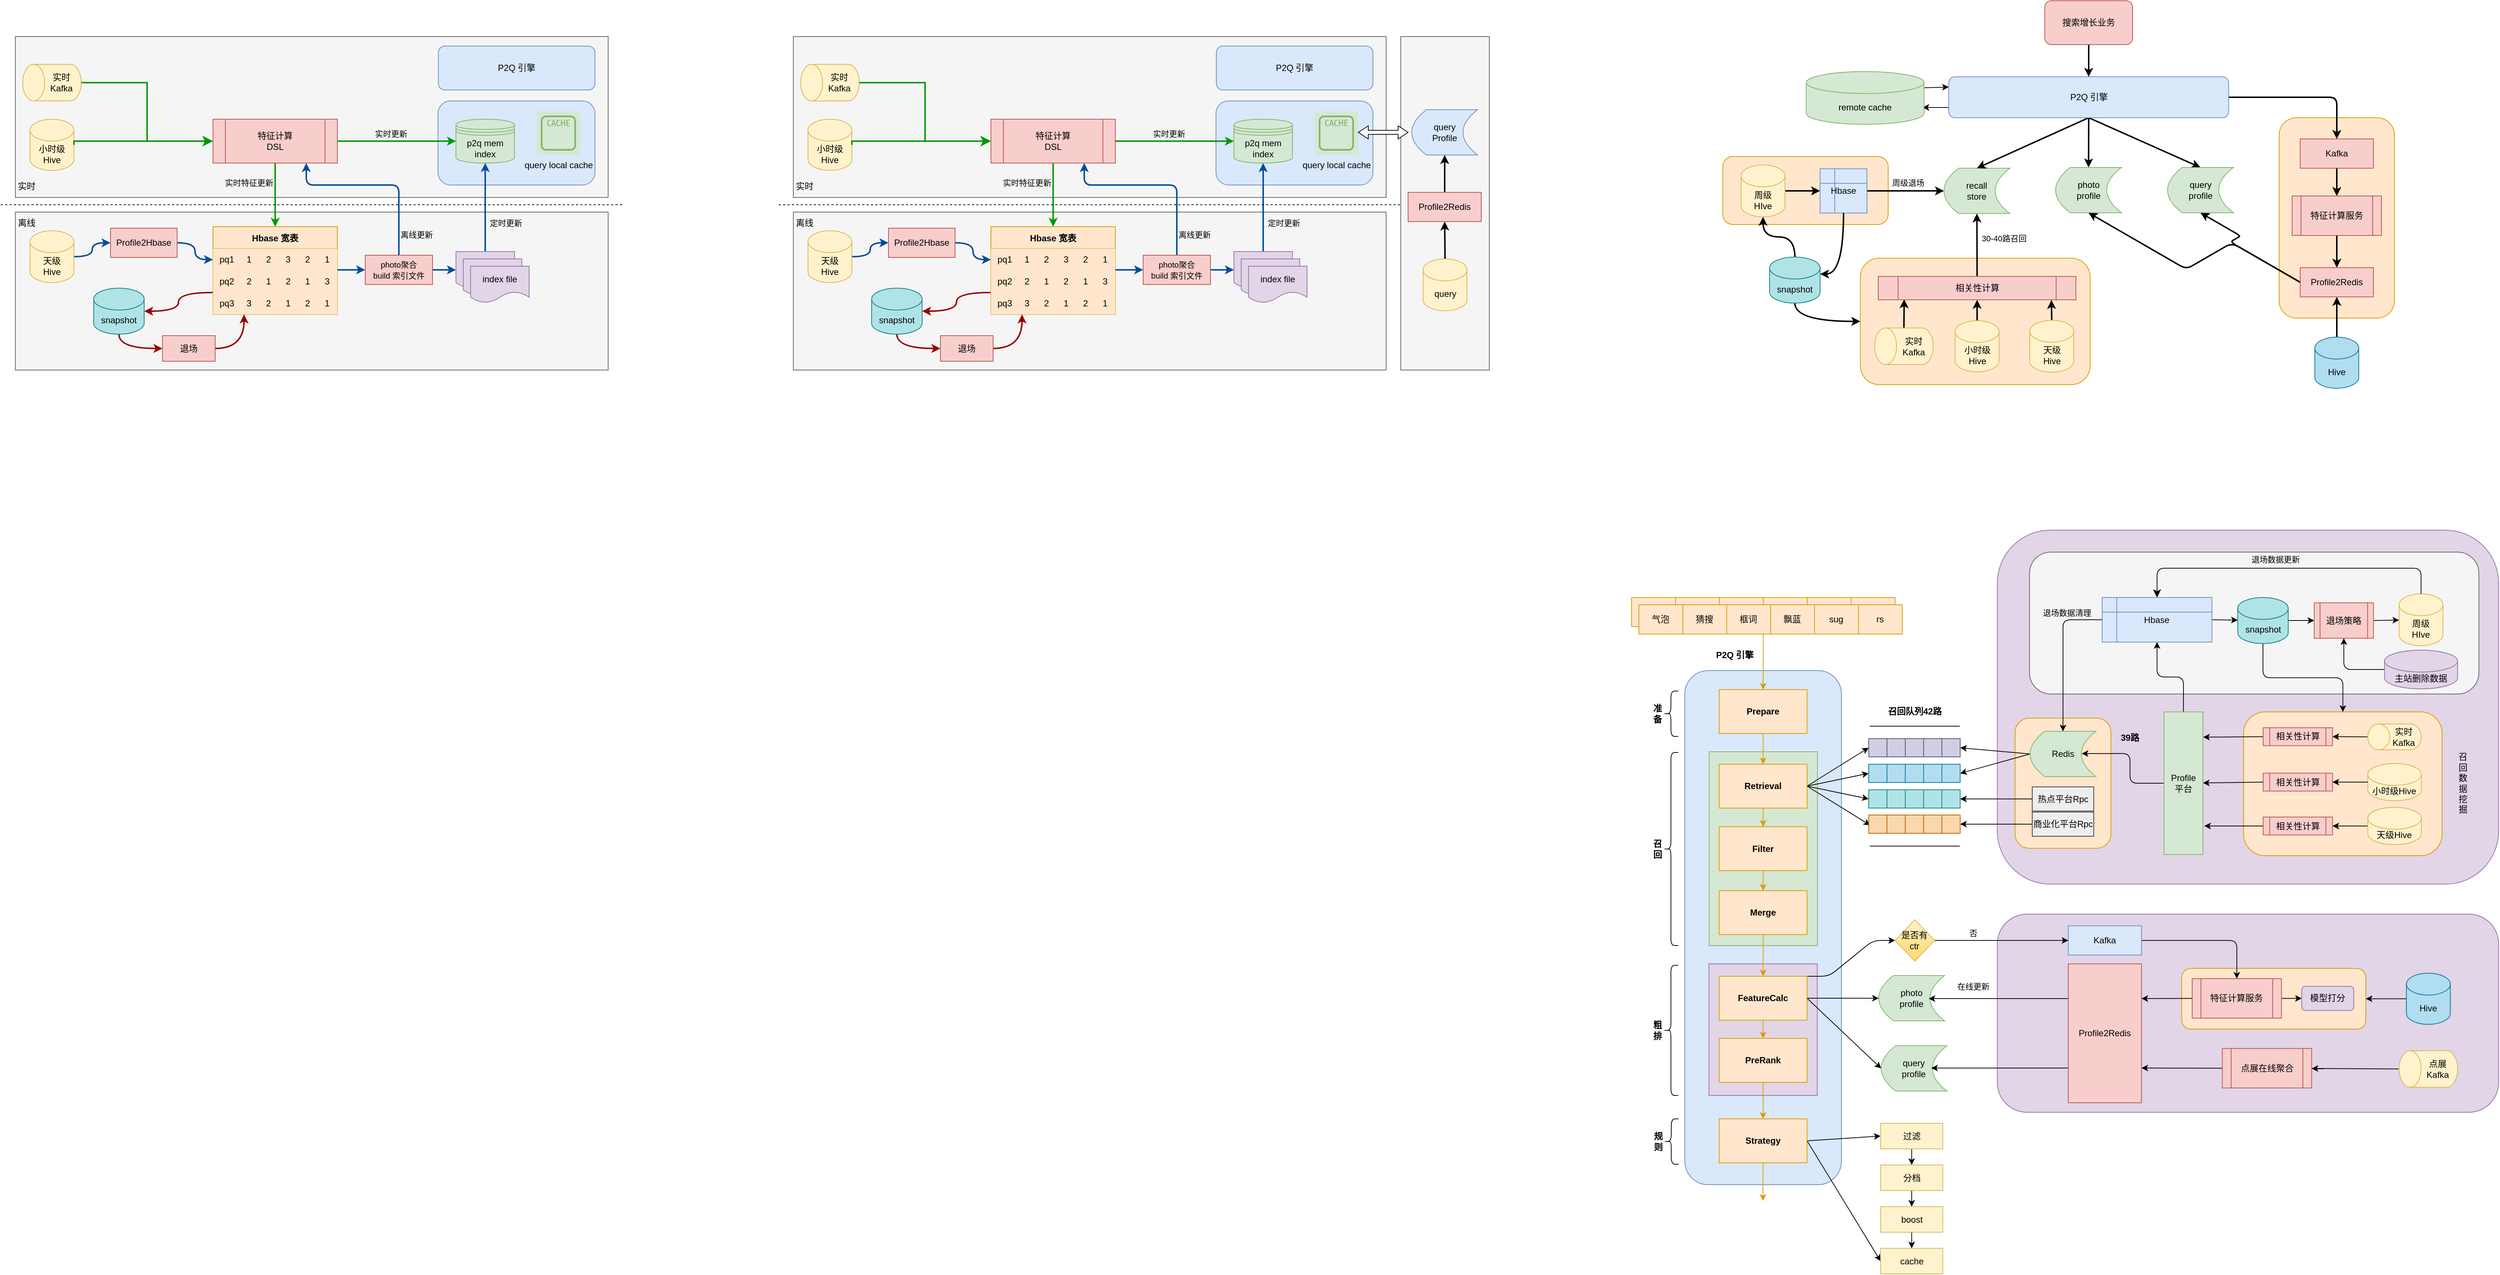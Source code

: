 <mxfile>
    <diagram id="KAuXC7zoSM8KAFSYbR0u" name="第 1 页">
        <mxGraphModel dx="2773" dy="704" grid="0" gridSize="10" guides="1" tooltips="1" connect="1" arrows="1" fold="1" page="0" pageScale="1" pageWidth="827" pageHeight="1169" background="none" math="0" shadow="0">
            <root>
                <mxCell id="0"/>
                <mxCell id="1" parent="0"/>
                <mxCell id="538" value="" style="rounded=1;whiteSpace=wrap;html=1;labelBackgroundColor=none;fillColor=#e1d5e7;strokeColor=#9673a6;" parent="1" vertex="1">
                    <mxGeometry x="1739.13" y="1284" width="685" height="271" as="geometry"/>
                </mxCell>
                <mxCell id="504" value="" style="rounded=1;whiteSpace=wrap;html=1;labelBackgroundColor=none;fillColor=#ffe6cc;strokeColor=#d79b00;" parent="1" vertex="1">
                    <mxGeometry x="1991.13" y="1358.25" width="251.5" height="83" as="geometry"/>
                </mxCell>
                <mxCell id="473" value="" style="rounded=1;whiteSpace=wrap;html=1;labelBackgroundColor=none;fillColor=#e1d5e7;strokeColor=#9673a6;" parent="1" vertex="1">
                    <mxGeometry x="1739.13" y="759" width="685" height="484" as="geometry"/>
                </mxCell>
                <mxCell id="284" value="" style="rounded=1;whiteSpace=wrap;html=1;labelBackgroundColor=none;fillColor=#ffe6cc;strokeColor=#d79b00;" parent="1" vertex="1">
                    <mxGeometry x="2124.25" y="195" width="157.5" height="274" as="geometry"/>
                </mxCell>
                <mxCell id="472" value="" style="rounded=1;whiteSpace=wrap;html=1;labelBackgroundColor=none;fillColor=#f5f5f5;strokeColor=#666666;fontColor=#333333;" parent="1" vertex="1">
                    <mxGeometry x="1783.13" y="789" width="614" height="194" as="geometry"/>
                </mxCell>
                <mxCell id="234" value="" style="rounded=1;whiteSpace=wrap;html=1;labelBackgroundColor=none;fillColor=#ffe6cc;strokeColor=#d79b00;" parent="1" vertex="1">
                    <mxGeometry x="1552" y="387" width="314" height="173" as="geometry"/>
                </mxCell>
                <mxCell id="443" value="" style="rounded=1;whiteSpace=wrap;html=1;labelBackgroundColor=none;fillColor=#ffe6cc;strokeColor=#d79b00;" parent="1" vertex="1">
                    <mxGeometry x="2075.63" y="1007.5" width="271.25" height="196.5" as="geometry"/>
                </mxCell>
                <mxCell id="233" value="" style="rounded=1;whiteSpace=wrap;html=1;labelBackgroundColor=none;fillColor=#ffe6cc;strokeColor=#d79b00;" parent="1" vertex="1">
                    <mxGeometry x="1364" y="248" width="226" height="93" as="geometry"/>
                </mxCell>
                <mxCell id="404" value="" style="rounded=1;whiteSpace=wrap;html=1;labelBackgroundColor=none;fillColor=#ffe6cc;strokeColor=#d79b00;" parent="1" vertex="1">
                    <mxGeometry x="1763.38" y="1016" width="131" height="178" as="geometry"/>
                </mxCell>
                <mxCell id="153" value="" style="rounded=0;whiteSpace=wrap;html=1;fillStyle=auto;strokeWidth=1;fillColor=#f5f5f5;fontColor=#333333;strokeColor=#666666;" parent="1" vertex="1">
                    <mxGeometry x="924" y="84" width="121" height="456" as="geometry"/>
                </mxCell>
                <mxCell id="297" value="" style="rounded=1;whiteSpace=wrap;html=1;fillStyle=auto;fillColor=#dae8fc;strokeColor=#6c8ebf;align=center;strokeWidth=1;" parent="1" vertex="1">
                    <mxGeometry x="1312.13" y="951" width="214" height="703" as="geometry"/>
                </mxCell>
                <mxCell id="149" value="" style="rounded=0;whiteSpace=wrap;html=1;fillColor=#f5f5f5;fontColor=#333333;strokeColor=#666666;" parent="1" vertex="1">
                    <mxGeometry x="94" y="84" width="810" height="220" as="geometry"/>
                </mxCell>
                <mxCell id="326" value="" style="rounded=0;whiteSpace=wrap;html=1;shadow=0;strokeWidth=1;fillColor=#e1d5e7;strokeColor=#9673a6;" parent="1" vertex="1">
                    <mxGeometry x="1345.13" y="1352" width="148" height="180" as="geometry"/>
                </mxCell>
                <mxCell id="137" value="" style="rounded=0;whiteSpace=wrap;html=1;fillColor=#f5f5f5;fontColor=#333333;strokeColor=#666666;fontStyle=1" parent="1" vertex="1">
                    <mxGeometry x="94" y="324" width="810" height="216" as="geometry"/>
                </mxCell>
                <mxCell id="323" value="" style="rounded=0;whiteSpace=wrap;html=1;shadow=0;strokeWidth=1;fillColor=#d5e8d4;strokeColor=#82b366;" parent="1" vertex="1">
                    <mxGeometry x="1345.38" y="1062" width="148" height="265" as="geometry"/>
                </mxCell>
                <mxCell id="54" style="edgeStyle=orthogonalEdgeStyle;html=1;exitX=1;exitY=0.5;exitDx=0;exitDy=0;strokeWidth=2;strokeColor=#004C99;entryX=0;entryY=0.5;entryDx=0;entryDy=0;curved=1;" parent="1" source="88" target="56" edge="1">
                    <mxGeometry relative="1" as="geometry">
                        <mxPoint x="364" y="403.5" as="sourcePoint"/>
                        <mxPoint x="360" y="386" as="targetPoint"/>
                    </mxGeometry>
                </mxCell>
                <mxCell id="272" style="edgeStyle=orthogonalEdgeStyle;html=1;exitX=0;exitY=0.75;exitDx=0;exitDy=0;entryX=1;entryY=0.5;entryDx=0;entryDy=0;entryPerimeter=0;strokeColor=#990000;strokeWidth=2;curved=1;" parent="1" source="55" target="271" edge="1">
                    <mxGeometry relative="1" as="geometry"/>
                </mxCell>
                <mxCell id="55" value="Hbase 宽表" style="shape=table;startSize=30;container=1;collapsible=0;childLayout=tableLayout;fixedRows=1;rowLines=0;fontStyle=1;fillColor=#ffe6cc;strokeColor=#d79b00;" parent="1" vertex="1">
                    <mxGeometry x="364" y="344" width="170" height="120" as="geometry"/>
                </mxCell>
                <mxCell id="56" value="" style="shape=tableRow;horizontal=0;startSize=0;swimlaneHead=0;swimlaneBody=0;top=0;left=0;bottom=0;right=0;collapsible=0;dropTarget=0;fillColor=none;points=[[0,0.5],[1,0.5]];portConstraint=eastwest;" parent="55" vertex="1">
                    <mxGeometry y="30" width="170" height="30" as="geometry"/>
                </mxCell>
                <mxCell id="57" value="pq1" style="shape=partialRectangle;html=1;whiteSpace=wrap;connectable=0;fillColor=#ffe6cc;top=0;left=0;bottom=0;right=0;overflow=hidden;pointerEvents=1;strokeColor=#d79b00;" parent="56" vertex="1">
                    <mxGeometry width="38" height="30" as="geometry">
                        <mxRectangle width="38" height="30" as="alternateBounds"/>
                    </mxGeometry>
                </mxCell>
                <mxCell id="58" value="1&lt;span style=&quot;white-space: pre;&quot;&gt;&#9;&lt;/span&gt;2&lt;span style=&quot;white-space: pre;&quot;&gt;&#9;&lt;/span&gt;3&lt;span style=&quot;white-space: pre;&quot;&gt;&#9;&lt;/span&gt;2&lt;span style=&quot;white-space: pre;&quot;&gt;&#9;&lt;/span&gt;1" style="shape=partialRectangle;html=1;whiteSpace=wrap;connectable=0;fillColor=#ffe6cc;top=0;left=0;bottom=0;right=0;align=left;spacingLeft=6;overflow=hidden;strokeColor=#d79b00;" parent="56" vertex="1">
                    <mxGeometry x="38" width="132" height="30" as="geometry">
                        <mxRectangle width="132" height="30" as="alternateBounds"/>
                    </mxGeometry>
                </mxCell>
                <mxCell id="59" value="" style="shape=tableRow;horizontal=0;startSize=0;swimlaneHead=0;swimlaneBody=0;top=0;left=0;bottom=0;right=0;collapsible=0;dropTarget=0;fillColor=none;points=[[0,0.5],[1,0.5]];portConstraint=eastwest;" parent="55" vertex="1">
                    <mxGeometry y="60" width="170" height="30" as="geometry"/>
                </mxCell>
                <mxCell id="60" value="pq2" style="shape=partialRectangle;html=1;whiteSpace=wrap;connectable=0;fillColor=#ffe6cc;top=0;left=0;bottom=0;right=0;overflow=hidden;strokeColor=#d79b00;" parent="59" vertex="1">
                    <mxGeometry width="38" height="30" as="geometry">
                        <mxRectangle width="38" height="30" as="alternateBounds"/>
                    </mxGeometry>
                </mxCell>
                <mxCell id="61" value="2&lt;span style=&quot;white-space: pre;&quot;&gt;&#9;&lt;/span&gt;1&lt;span style=&quot;white-space: pre;&quot;&gt;&#9;&lt;/span&gt;2&lt;span style=&quot;white-space: pre;&quot;&gt;&#9;&lt;/span&gt;1&lt;span style=&quot;white-space: pre;&quot;&gt;&#9;&lt;/span&gt;3" style="shape=partialRectangle;html=1;whiteSpace=wrap;connectable=0;fillColor=#ffe6cc;top=0;left=0;bottom=0;right=0;align=left;spacingLeft=6;overflow=hidden;strokeColor=#d79b00;" parent="59" vertex="1">
                    <mxGeometry x="38" width="132" height="30" as="geometry">
                        <mxRectangle width="132" height="30" as="alternateBounds"/>
                    </mxGeometry>
                </mxCell>
                <mxCell id="62" value="" style="shape=tableRow;horizontal=0;startSize=0;swimlaneHead=0;swimlaneBody=0;top=0;left=0;bottom=0;right=0;collapsible=0;dropTarget=0;fillColor=none;points=[[0,0.5],[1,0.5]];portConstraint=eastwest;" parent="55" vertex="1">
                    <mxGeometry y="90" width="170" height="30" as="geometry"/>
                </mxCell>
                <mxCell id="63" value="pq3" style="shape=partialRectangle;html=1;whiteSpace=wrap;connectable=0;fillColor=#ffe6cc;top=0;left=0;bottom=0;right=0;overflow=hidden;strokeColor=#d79b00;" parent="62" vertex="1">
                    <mxGeometry width="38" height="30" as="geometry">
                        <mxRectangle width="38" height="30" as="alternateBounds"/>
                    </mxGeometry>
                </mxCell>
                <mxCell id="64" value="3&lt;span style=&quot;white-space: pre;&quot;&gt;&#9;&lt;/span&gt;2&lt;span style=&quot;white-space: pre;&quot;&gt;&#9;&lt;/span&gt;1&lt;span style=&quot;white-space: pre;&quot;&gt;&#9;&lt;/span&gt;2&lt;span style=&quot;white-space: pre;&quot;&gt;&#9;&lt;/span&gt;1" style="shape=partialRectangle;html=1;whiteSpace=wrap;connectable=0;fillColor=#ffe6cc;top=0;left=0;bottom=0;right=0;align=left;spacingLeft=6;overflow=hidden;strokeColor=#d79b00;" parent="62" vertex="1">
                    <mxGeometry x="38" width="132" height="30" as="geometry">
                        <mxRectangle width="132" height="30" as="alternateBounds"/>
                    </mxGeometry>
                </mxCell>
                <mxCell id="89" style="edgeStyle=orthogonalEdgeStyle;html=1;exitX=1;exitY=0.5;exitDx=0;exitDy=0;exitPerimeter=0;strokeWidth=2;strokeColor=#004C99;curved=1;" parent="1" source="65" target="88" edge="1">
                    <mxGeometry relative="1" as="geometry"/>
                </mxCell>
                <mxCell id="65" value="天级&lt;br&gt;Hive" style="shape=cylinder3;whiteSpace=wrap;html=1;boundedLbl=1;backgroundOutline=1;size=15;fillColor=#fff2cc;strokeColor=#d6b656;" parent="1" vertex="1">
                    <mxGeometry x="114" y="349.5" width="60" height="71" as="geometry"/>
                </mxCell>
                <mxCell id="86" style="edgeStyle=none;html=1;entryX=0;entryY=0.5;entryDx=0;entryDy=0;strokeWidth=2;strokeColor=#004C99;exitX=1;exitY=0.5;exitDx=0;exitDy=0;" parent="1" source="263" target="111" edge="1">
                    <mxGeometry relative="1" as="geometry">
                        <mxPoint x="671" y="621" as="sourcePoint"/>
                        <mxPoint x="674" y="395" as="targetPoint"/>
                    </mxGeometry>
                </mxCell>
                <mxCell id="67" value="实时Kafka" style="shape=cylinder3;whiteSpace=wrap;html=1;boundedLbl=1;backgroundOutline=1;size=15;direction=north;fillColor=#fff2cc;strokeColor=#d6b656;" parent="1" vertex="1">
                    <mxGeometry x="104" y="122" width="80" height="50" as="geometry"/>
                </mxCell>
                <mxCell id="68" value="小时级Hive" style="shape=cylinder3;whiteSpace=wrap;html=1;boundedLbl=1;backgroundOutline=1;size=15;fillColor=#fff2cc;strokeColor=#d6b656;" parent="1" vertex="1">
                    <mxGeometry x="114" y="197" width="60" height="70" as="geometry"/>
                </mxCell>
                <mxCell id="127" value="实时特征更新" style="edgeStyle=none;html=1;exitX=0.5;exitY=1;exitDx=0;exitDy=0;entryX=0.5;entryY=0;entryDx=0;entryDy=0;strokeWidth=2;strokeColor=#009900;labelBackgroundColor=none;" parent="1" source="69" target="55" edge="1">
                    <mxGeometry x="-0.379" y="-36" relative="1" as="geometry">
                        <mxPoint as="offset"/>
                    </mxGeometry>
                </mxCell>
                <mxCell id="69" value="特征计算&lt;br&gt;DSL" style="shape=process;whiteSpace=wrap;html=1;backgroundOutline=1;fillColor=#f8cecc;strokeColor=#b85450;" parent="1" vertex="1">
                    <mxGeometry x="364" y="197" width="170" height="60" as="geometry"/>
                </mxCell>
                <mxCell id="88" value="Profile2Hbase" style="rounded=0;whiteSpace=wrap;html=1;fillColor=#f8cecc;strokeColor=#b85450;" parent="1" vertex="1">
                    <mxGeometry x="224" y="346" width="91" height="40" as="geometry"/>
                </mxCell>
                <mxCell id="105" value="" style="rounded=1;whiteSpace=wrap;html=1;fillColor=#dae8fc;strokeColor=#6c8ebf;" parent="1" vertex="1">
                    <mxGeometry x="671.5" y="172" width="214.5" height="115" as="geometry"/>
                </mxCell>
                <mxCell id="106" value="&lt;span style=&quot;color: rgb(0, 0, 0);&quot;&gt;query local cache&lt;/span&gt;" style="sketch=0;outlineConnect=0;strokeColor=#82b366;fillColor=#d5e8d4;dashed=0;verticalLabelPosition=bottom;verticalAlign=top;align=center;html=1;fontSize=12;fontStyle=0;aspect=fixed;shape=mxgraph.aws4.resourceIcon;resIcon=mxgraph.aws4.cache_node;" parent="1" vertex="1">
                    <mxGeometry x="806" y="186" width="60" height="60" as="geometry"/>
                </mxCell>
                <mxCell id="107" value="p2q mem index" style="shape=datastore;whiteSpace=wrap;html=1;fillColor=#d5e8d4;strokeColor=#82b366;" parent="1" vertex="1">
                    <mxGeometry x="696" y="197" width="80" height="60" as="geometry"/>
                </mxCell>
                <mxCell id="109" style="edgeStyle=none;html=1;exitX=0.5;exitY=0;exitDx=0;exitDy=0;strokeWidth=2;strokeColor=#004C99;" parent="1" source="111" target="107" edge="1">
                    <mxGeometry relative="1" as="geometry"/>
                </mxCell>
                <mxCell id="110" value="定时更新" style="edgeLabel;html=1;align=center;verticalAlign=middle;resizable=0;points=[];labelBackgroundColor=none;" parent="109" vertex="1" connectable="0">
                    <mxGeometry x="-0.045" y="-2" relative="1" as="geometry">
                        <mxPoint x="26" y="19" as="offset"/>
                    </mxGeometry>
                </mxCell>
                <mxCell id="111" value="index file" style="shape=document;whiteSpace=wrap;html=1;boundedLbl=1;fillColor=#e1d5e7;strokeColor=#9673a6;" parent="1" vertex="1">
                    <mxGeometry x="696" y="378" width="80" height="50" as="geometry"/>
                </mxCell>
                <mxCell id="112" value="index file" style="shape=document;whiteSpace=wrap;html=1;boundedLbl=1;fillColor=#e1d5e7;strokeColor=#9673a6;" parent="1" vertex="1">
                    <mxGeometry x="706" y="388" width="80" height="50" as="geometry"/>
                </mxCell>
                <mxCell id="113" value="index file" style="shape=document;whiteSpace=wrap;html=1;boundedLbl=1;fillColor=#e1d5e7;strokeColor=#9673a6;" parent="1" vertex="1">
                    <mxGeometry x="716" y="398" width="80" height="50" as="geometry"/>
                </mxCell>
                <mxCell id="119" value="" style="edgeStyle=elbowEdgeStyle;elbow=horizontal;endArrow=classic;html=1;curved=0;rounded=0;endSize=8;startSize=8;exitX=0.5;exitY=1;exitDx=0;exitDy=0;exitPerimeter=0;entryX=0;entryY=0.5;entryDx=0;entryDy=0;strokeColor=#009900;strokeWidth=2;" parent="1" source="67" target="69" edge="1">
                    <mxGeometry width="50" height="50" relative="1" as="geometry">
                        <mxPoint x="199" y="127" as="sourcePoint"/>
                        <mxPoint x="384" y="227" as="targetPoint"/>
                        <Array as="points">
                            <mxPoint x="274" y="184"/>
                            <mxPoint x="274" y="197"/>
                        </Array>
                    </mxGeometry>
                </mxCell>
                <mxCell id="121" value="" style="edgeStyle=elbowEdgeStyle;elbow=vertical;endArrow=classic;html=1;curved=0;rounded=0;endSize=8;startSize=8;exitX=1;exitY=0.5;exitDx=0;exitDy=0;exitPerimeter=0;entryX=0;entryY=0.5;entryDx=0;entryDy=0;strokeColor=#009900;strokeWidth=2;" parent="1" source="68" target="69" edge="1">
                    <mxGeometry width="50" height="50" relative="1" as="geometry">
                        <mxPoint x="209" y="207" as="sourcePoint"/>
                        <mxPoint x="384" y="227" as="targetPoint"/>
                        <Array as="points">
                            <mxPoint x="354" y="227"/>
                            <mxPoint x="209" y="227"/>
                        </Array>
                    </mxGeometry>
                </mxCell>
                <mxCell id="122" style="edgeStyle=none;html=1;exitX=1;exitY=0.5;exitDx=0;exitDy=0;entryX=0;entryY=0.5;entryDx=0;entryDy=0;strokeColor=#009900;strokeWidth=2;" parent="1" source="69" target="107" edge="1">
                    <mxGeometry relative="1" as="geometry"/>
                </mxCell>
                <mxCell id="123" value="实时更新" style="edgeLabel;html=1;align=center;verticalAlign=middle;resizable=0;points=[];labelBackgroundColor=none;" parent="122" vertex="1" connectable="0">
                    <mxGeometry x="-0.104" y="2" relative="1" as="geometry">
                        <mxPoint y="-8" as="offset"/>
                    </mxGeometry>
                </mxCell>
                <mxCell id="135" value="&lt;span style=&quot;&quot;&gt;P2Q 引擎&lt;/span&gt;" style="rounded=1;whiteSpace=wrap;html=1;fillStyle=auto;fillColor=#dae8fc;strokeColor=#6c8ebf;" parent="1" vertex="1">
                    <mxGeometry x="672" y="97" width="214" height="60" as="geometry"/>
                </mxCell>
                <mxCell id="136" value="" style="endArrow=none;dashed=1;html=1;strokeColor=#000000;strokeWidth=1;" parent="1" edge="1">
                    <mxGeometry width="50" height="50" relative="1" as="geometry">
                        <mxPoint x="74" y="314" as="sourcePoint"/>
                        <mxPoint x="924" y="314" as="targetPoint"/>
                    </mxGeometry>
                </mxCell>
                <mxCell id="150" value="实时" style="text;html=1;align=center;verticalAlign=middle;resizable=0;points=[];autosize=1;strokeColor=none;fillColor=none;labelBackgroundColor=none;" parent="1" vertex="1">
                    <mxGeometry x="84" y="274" width="50" height="30" as="geometry"/>
                </mxCell>
                <mxCell id="151" value="离线" style="text;html=1;align=center;verticalAlign=middle;resizable=0;points=[];autosize=1;strokeColor=none;fillColor=none;labelBackgroundColor=none;" parent="1" vertex="1">
                    <mxGeometry x="84" y="324" width="50" height="30" as="geometry"/>
                </mxCell>
                <mxCell id="163" style="edgeStyle=none;html=1;exitX=0.5;exitY=0;exitDx=0;exitDy=0;exitPerimeter=0;entryX=0.5;entryY=1;entryDx=0;entryDy=0;strokeWidth=2;" parent="1" source="154" target="159" edge="1">
                    <mxGeometry relative="1" as="geometry"/>
                </mxCell>
                <mxCell id="154" value="query" style="shape=cylinder3;whiteSpace=wrap;html=1;boundedLbl=1;backgroundOutline=1;size=15;fillColor=#fff2cc;strokeColor=#d6b656;" parent="1" vertex="1">
                    <mxGeometry x="954.5" y="388" width="60" height="71" as="geometry"/>
                </mxCell>
                <mxCell id="156" value="query&lt;br&gt;Profile" style="shape=dataStorage;whiteSpace=wrap;html=1;fixedSize=1;fillStyle=auto;strokeWidth=1;fillColor=#dae8fc;strokeColor=#6c8ebf;" parent="1" vertex="1">
                    <mxGeometry x="939" y="184" width="90" height="62" as="geometry"/>
                </mxCell>
                <mxCell id="158" value="" style="shape=doubleArrow;whiteSpace=wrap;html=1;" parent="1" vertex="1">
                    <mxGeometry x="866" y="206" width="68" height="18" as="geometry"/>
                </mxCell>
                <mxCell id="162" style="edgeStyle=none;html=1;exitX=0.5;exitY=0;exitDx=0;exitDy=0;strokeWidth=2;" parent="1" source="159" target="156" edge="1">
                    <mxGeometry relative="1" as="geometry"/>
                </mxCell>
                <mxCell id="159" value="Profile2Redis" style="rounded=0;whiteSpace=wrap;html=1;fillColor=#f8cecc;strokeColor=#b85450;" parent="1" vertex="1">
                    <mxGeometry x="934" y="297" width="100" height="40" as="geometry"/>
                </mxCell>
                <mxCell id="213" style="edgeStyle=none;html=1;exitX=0.5;exitY=0;exitDx=0;exitDy=0;exitPerimeter=0;entryX=0.876;entryY=1.008;entryDx=0;entryDy=0;entryPerimeter=0;labelBackgroundColor=none;strokeWidth=2;" parent="1" source="186" target="211" edge="1">
                    <mxGeometry relative="1" as="geometry"/>
                </mxCell>
                <mxCell id="186" value="天级&lt;br&gt;Hive" style="shape=cylinder3;whiteSpace=wrap;html=1;boundedLbl=1;backgroundOutline=1;size=15;fillColor=#fff2cc;strokeColor=#d6b656;" parent="1" vertex="1">
                    <mxGeometry x="1783.5" y="472" width="60" height="71" as="geometry"/>
                </mxCell>
                <mxCell id="212" style="edgeStyle=none;html=1;exitX=1;exitY=0.5;exitDx=0;exitDy=0;exitPerimeter=0;entryX=0.131;entryY=0.975;entryDx=0;entryDy=0;entryPerimeter=0;labelBackgroundColor=none;strokeWidth=2;" parent="1" source="188" target="211" edge="1">
                    <mxGeometry relative="1" as="geometry"/>
                </mxCell>
                <mxCell id="188" value="实时Kafka" style="shape=cylinder3;whiteSpace=wrap;html=1;boundedLbl=1;backgroundOutline=1;size=15;direction=north;fillColor=#fff2cc;strokeColor=#d6b656;" parent="1" vertex="1">
                    <mxGeometry x="1571.5" y="482.5" width="80" height="50" as="geometry"/>
                </mxCell>
                <mxCell id="214" style="edgeStyle=none;html=1;exitX=0.5;exitY=0;exitDx=0;exitDy=0;exitPerimeter=0;entryX=0.5;entryY=1;entryDx=0;entryDy=0;labelBackgroundColor=none;strokeWidth=2;" parent="1" source="190" target="211" edge="1">
                    <mxGeometry relative="1" as="geometry"/>
                </mxCell>
                <mxCell id="190" value="小时级Hive" style="shape=cylinder3;whiteSpace=wrap;html=1;boundedLbl=1;backgroundOutline=1;size=15;fillColor=#fff2cc;strokeColor=#d6b656;" parent="1" vertex="1">
                    <mxGeometry x="1681.5" y="472.5" width="60" height="70" as="geometry"/>
                </mxCell>
                <mxCell id="197" value="recall&lt;br&gt;store" style="shape=dataStorage;whiteSpace=wrap;html=1;fixedSize=1;fillStyle=auto;strokeWidth=1;fillColor=#d5e8d4;strokeColor=#82b366;" parent="1" vertex="1">
                    <mxGeometry x="1666.25" y="264" width="90" height="62" as="geometry"/>
                </mxCell>
                <mxCell id="216" style="edgeStyle=none;html=1;exitX=0.5;exitY=1;exitDx=0;exitDy=0;entryX=0.5;entryY=0;entryDx=0;entryDy=0;labelBackgroundColor=none;strokeWidth=2;" parent="1" source="198" target="197" edge="1">
                    <mxGeometry relative="1" as="geometry"/>
                </mxCell>
                <mxCell id="217" style="edgeStyle=none;html=1;exitX=0.5;exitY=1;exitDx=0;exitDy=0;labelBackgroundColor=none;strokeWidth=2;" parent="1" source="198" target="209" edge="1">
                    <mxGeometry relative="1" as="geometry"/>
                </mxCell>
                <mxCell id="218" style="edgeStyle=none;html=1;exitX=0.5;exitY=1;exitDx=0;exitDy=0;entryX=0.5;entryY=0;entryDx=0;entryDy=0;labelBackgroundColor=none;strokeWidth=2;" parent="1" source="198" target="210" edge="1">
                    <mxGeometry relative="1" as="geometry"/>
                </mxCell>
                <mxCell id="225" style="edgeStyle=none;html=1;exitX=0;exitY=0.75;exitDx=0;exitDy=0;labelBackgroundColor=none;strokeWidth=1;" parent="1" source="198" edge="1">
                    <mxGeometry relative="1" as="geometry">
                        <mxPoint x="1637" y="181" as="targetPoint"/>
                    </mxGeometry>
                </mxCell>
                <mxCell id="285" style="edgeStyle=orthogonalEdgeStyle;html=1;exitX=1;exitY=0.5;exitDx=0;exitDy=0;entryX=0.5;entryY=0;entryDx=0;entryDy=0;strokeWidth=2;" parent="1" source="198" target="282" edge="1">
                    <mxGeometry relative="1" as="geometry"/>
                </mxCell>
                <mxCell id="198" value="&lt;span style=&quot;&quot;&gt;P2Q 引擎&lt;/span&gt;" style="rounded=1;whiteSpace=wrap;html=1;fillStyle=auto;fillColor=#dae8fc;strokeColor=#6c8ebf;" parent="1" vertex="1">
                    <mxGeometry x="1672.75" y="139" width="382.5" height="56" as="geometry"/>
                </mxCell>
                <mxCell id="224" style="edgeStyle=none;html=1;exitX=1;exitY=0;exitDx=0;exitDy=22.125;exitPerimeter=0;labelBackgroundColor=none;strokeWidth=1;entryX=0;entryY=0.25;entryDx=0;entryDy=0;" parent="1" source="199" target="198" edge="1">
                    <mxGeometry relative="1" as="geometry">
                        <mxPoint x="1668" y="157" as="targetPoint"/>
                    </mxGeometry>
                </mxCell>
                <mxCell id="199" value="remote cache" style="shape=cylinder3;whiteSpace=wrap;html=1;boundedLbl=1;backgroundOutline=1;size=15;labelBackgroundColor=none;fillColor=#d5e8d4;strokeColor=#82b366;" parent="1" vertex="1">
                    <mxGeometry x="1478" y="131.88" width="161" height="72.12" as="geometry"/>
                </mxCell>
                <mxCell id="209" value="photo&lt;br&gt;profile" style="shape=dataStorage;whiteSpace=wrap;html=1;fixedSize=1;fillStyle=auto;strokeWidth=1;fillColor=#d5e8d4;strokeColor=#82b366;" parent="1" vertex="1">
                    <mxGeometry x="1818.75" y="263" width="90" height="62" as="geometry"/>
                </mxCell>
                <mxCell id="210" value="query&lt;br&gt;profile" style="shape=dataStorage;whiteSpace=wrap;html=1;fixedSize=1;fillStyle=auto;strokeWidth=1;fillColor=#d5e8d4;strokeColor=#82b366;" parent="1" vertex="1">
                    <mxGeometry x="1971.75" y="263" width="90" height="62" as="geometry"/>
                </mxCell>
                <mxCell id="215" style="edgeStyle=none;html=1;exitX=0.5;exitY=0;exitDx=0;exitDy=0;entryX=0.5;entryY=1;entryDx=0;entryDy=0;labelBackgroundColor=none;strokeWidth=2;" parent="1" source="211" target="197" edge="1">
                    <mxGeometry relative="1" as="geometry"/>
                </mxCell>
                <mxCell id="226" value="30-40路召回" style="edgeLabel;html=1;align=center;verticalAlign=middle;resizable=0;points=[];labelBackgroundColor=none;" parent="215" vertex="1" connectable="0">
                    <mxGeometry x="0.248" y="-1" relative="1" as="geometry">
                        <mxPoint x="35" y="1" as="offset"/>
                    </mxGeometry>
                </mxCell>
                <mxCell id="211" value="相关性计算" style="shape=process;whiteSpace=wrap;html=1;backgroundOutline=1;fillColor=#f8cecc;strokeColor=#b85450;" parent="1" vertex="1">
                    <mxGeometry x="1576.5" y="412" width="270" height="32" as="geometry"/>
                </mxCell>
                <mxCell id="223" style="edgeStyle=none;html=1;exitX=0.5;exitY=1;exitDx=0;exitDy=0;labelBackgroundColor=none;strokeWidth=2;" parent="1" source="222" target="198" edge="1">
                    <mxGeometry relative="1" as="geometry"/>
                </mxCell>
                <mxCell id="222" value="搜索增长业务" style="rounded=1;whiteSpace=wrap;html=1;labelBackgroundColor=none;fillColor=#f8cecc;strokeColor=#b85450;" parent="1" vertex="1">
                    <mxGeometry x="1804" y="35" width="120" height="60" as="geometry"/>
                </mxCell>
                <mxCell id="231" style="edgeStyle=none;html=1;exitX=1;exitY=0.5;exitDx=0;exitDy=0;exitPerimeter=0;entryX=0;entryY=0.5;entryDx=0;entryDy=0;labelBackgroundColor=none;strokeWidth=2;" parent="1" source="227" target="228" edge="1">
                    <mxGeometry relative="1" as="geometry"/>
                </mxCell>
                <mxCell id="227" value="周级&lt;br&gt;HIve" style="shape=cylinder3;whiteSpace=wrap;html=1;boundedLbl=1;backgroundOutline=1;size=15;fillColor=#fff2cc;strokeColor=#d6b656;" parent="1" vertex="1">
                    <mxGeometry x="1389" y="259.5" width="60" height="71" as="geometry"/>
                </mxCell>
                <mxCell id="229" style="edgeStyle=none;html=1;exitX=1;exitY=0.5;exitDx=0;exitDy=0;entryX=0;entryY=0.5;entryDx=0;entryDy=0;labelBackgroundColor=none;strokeWidth=2;" parent="1" source="228" target="197" edge="1">
                    <mxGeometry relative="1" as="geometry"/>
                </mxCell>
                <mxCell id="230" value="周级退场" style="edgeLabel;html=1;align=center;verticalAlign=middle;resizable=0;points=[];" parent="229" vertex="1" connectable="0">
                    <mxGeometry x="-0.055" y="1" relative="1" as="geometry">
                        <mxPoint x="6" y="-10" as="offset"/>
                    </mxGeometry>
                </mxCell>
                <mxCell id="228" value="Hbase" style="shape=internalStorage;whiteSpace=wrap;html=1;backgroundOutline=1;labelBackgroundColor=none;fillColor=#dae8fc;strokeColor=#6c8ebf;" parent="1" vertex="1">
                    <mxGeometry x="1497" y="264.75" width="64" height="60.5" as="geometry"/>
                </mxCell>
                <mxCell id="236" value="" style="curved=1;endArrow=classic;html=1;labelBackgroundColor=none;strokeWidth=2;exitX=0.5;exitY=1;exitDx=0;exitDy=0;entryX=1;entryY=0;entryDx=0;entryDy=23.25;entryPerimeter=0;edgeStyle=orthogonalEdgeStyle;" parent="1" source="228" target="278" edge="1">
                    <mxGeometry width="50" height="50" relative="1" as="geometry">
                        <mxPoint x="1462" y="438" as="sourcePoint"/>
                        <mxPoint x="1512" y="388" as="targetPoint"/>
                    </mxGeometry>
                </mxCell>
                <mxCell id="276" style="edgeStyle=elbowEdgeStyle;html=1;exitX=0.5;exitY=0;exitDx=0;exitDy=0;entryX=0.75;entryY=1;entryDx=0;entryDy=0;strokeColor=#004C99;strokeWidth=2;elbow=vertical;" parent="1" source="263" target="69" edge="1">
                    <mxGeometry relative="1" as="geometry">
                        <Array as="points">
                            <mxPoint x="558" y="287"/>
                        </Array>
                    </mxGeometry>
                </mxCell>
                <mxCell id="277" value="离线更新" style="edgeLabel;html=1;align=center;verticalAlign=middle;resizable=0;points=[];labelBackgroundColor=none;" parent="276" vertex="1" connectable="0">
                    <mxGeometry x="-0.695" y="7" relative="1" as="geometry">
                        <mxPoint x="31" y="10" as="offset"/>
                    </mxGeometry>
                </mxCell>
                <mxCell id="263" value="&lt;span style=&quot;font-size: 11px;&quot;&gt;photo聚合&lt;/span&gt;&lt;br style=&quot;border-color: var(--border-color); font-size: 11px;&quot;&gt;&lt;span style=&quot;font-size: 11px;&quot;&gt;build 索引文件&lt;/span&gt;" style="rounded=0;whiteSpace=wrap;html=1;fillColor=#f8cecc;strokeColor=#b85450;" parent="1" vertex="1">
                    <mxGeometry x="572" y="383" width="92" height="40" as="geometry"/>
                </mxCell>
                <mxCell id="264" style="edgeStyle=none;html=1;entryX=0;entryY=0.5;entryDx=0;entryDy=0;strokeWidth=2;strokeColor=#004C99;" parent="1" target="263" edge="1">
                    <mxGeometry relative="1" as="geometry">
                        <mxPoint x="534" y="403" as="sourcePoint"/>
                        <mxPoint x="791.5" y="441" as="targetPoint"/>
                    </mxGeometry>
                </mxCell>
                <mxCell id="274" style="edgeStyle=orthogonalEdgeStyle;curved=1;html=1;exitX=0.5;exitY=1;exitDx=0;exitDy=0;exitPerimeter=0;entryX=0;entryY=0.5;entryDx=0;entryDy=0;strokeColor=#990000;strokeWidth=2;" parent="1" source="271" target="273" edge="1">
                    <mxGeometry relative="1" as="geometry"/>
                </mxCell>
                <mxCell id="271" value="snapshot" style="shape=cylinder3;whiteSpace=wrap;html=1;boundedLbl=1;backgroundOutline=1;size=15;fillColor=#b0e3e6;strokeColor=#0e8088;" parent="1" vertex="1">
                    <mxGeometry x="201" y="428" width="69" height="63" as="geometry"/>
                </mxCell>
                <mxCell id="275" style="edgeStyle=orthogonalEdgeStyle;curved=1;html=1;exitX=1;exitY=0.5;exitDx=0;exitDy=0;entryX=0.25;entryY=1;entryDx=0;entryDy=0;strokeColor=#990000;strokeWidth=2;" parent="1" source="273" target="55" edge="1">
                    <mxGeometry relative="1" as="geometry"/>
                </mxCell>
                <mxCell id="273" value="退场" style="rounded=0;whiteSpace=wrap;html=1;fillColor=#f8cecc;strokeColor=#b85450;" parent="1" vertex="1">
                    <mxGeometry x="295" y="493" width="72" height="35" as="geometry"/>
                </mxCell>
                <mxCell id="279" style="edgeStyle=orthogonalEdgeStyle;curved=1;html=1;exitX=0.5;exitY=1;exitDx=0;exitDy=0;exitPerimeter=0;strokeColor=#000000;strokeWidth=2;elbow=vertical;" parent="1" source="278" target="234" edge="1">
                    <mxGeometry relative="1" as="geometry"/>
                </mxCell>
                <mxCell id="280" style="edgeStyle=orthogonalEdgeStyle;curved=1;html=1;exitX=0.5;exitY=0;exitDx=0;exitDy=0;exitPerimeter=0;entryX=0.5;entryY=1;entryDx=0;entryDy=0;entryPerimeter=0;strokeColor=#000000;strokeWidth=2;elbow=vertical;" parent="1" source="278" target="227" edge="1">
                    <mxGeometry relative="1" as="geometry"/>
                </mxCell>
                <mxCell id="278" value="snapshot" style="shape=cylinder3;whiteSpace=wrap;html=1;boundedLbl=1;backgroundOutline=1;size=15;fillColor=#b0e3e6;strokeColor=#0e8088;" parent="1" vertex="1">
                    <mxGeometry x="1428" y="385.5" width="69" height="63" as="geometry"/>
                </mxCell>
                <mxCell id="290" style="html=1;exitX=0.5;exitY=1;exitDx=0;exitDy=0;entryX=0.5;entryY=0;entryDx=0;entryDy=0;strokeWidth=2;elbow=vertical;" parent="1" source="281" target="283" edge="1">
                    <mxGeometry relative="1" as="geometry"/>
                </mxCell>
                <mxCell id="281" value="特征计算服务" style="shape=process;whiteSpace=wrap;html=1;backgroundOutline=1;fillColor=#f8cecc;strokeColor=#b85450;" parent="1" vertex="1">
                    <mxGeometry x="2142" y="302" width="122" height="54" as="geometry"/>
                </mxCell>
                <mxCell id="289" style="html=1;exitX=0.5;exitY=1;exitDx=0;exitDy=0;entryX=0.5;entryY=0;entryDx=0;entryDy=0;strokeWidth=2;elbow=vertical;" parent="1" source="282" target="281" edge="1">
                    <mxGeometry relative="1" as="geometry"/>
                </mxCell>
                <mxCell id="282" value="Kafka" style="rounded=0;whiteSpace=wrap;html=1;fillColor=#f8cecc;strokeColor=#b85450;" parent="1" vertex="1">
                    <mxGeometry x="2153" y="224" width="100" height="40" as="geometry"/>
                </mxCell>
                <mxCell id="287" style="edgeStyle=isometricEdgeStyle;html=1;exitX=0;exitY=0.5;exitDx=0;exitDy=0;entryX=0.5;entryY=1;entryDx=0;entryDy=0;strokeWidth=2;elbow=vertical;" parent="1" source="283" target="209" edge="1">
                    <mxGeometry relative="1" as="geometry">
                        <Array as="points">
                            <mxPoint x="2020" y="389"/>
                        </Array>
                    </mxGeometry>
                </mxCell>
                <mxCell id="288" style="edgeStyle=isometricEdgeStyle;html=1;exitX=0;exitY=0.5;exitDx=0;exitDy=0;entryX=0.5;entryY=1;entryDx=0;entryDy=0;strokeWidth=2;elbow=vertical;" parent="1" source="283" target="210" edge="1">
                    <mxGeometry relative="1" as="geometry">
                        <Array as="points">
                            <mxPoint x="2064" y="361"/>
                        </Array>
                    </mxGeometry>
                </mxCell>
                <mxCell id="283" value="Profile2Redis" style="rounded=0;whiteSpace=wrap;html=1;fillColor=#f8cecc;strokeColor=#b85450;" parent="1" vertex="1">
                    <mxGeometry x="2153" y="400" width="100" height="40" as="geometry"/>
                </mxCell>
                <mxCell id="292" style="edgeStyle=none;html=1;exitX=0.5;exitY=0;exitDx=0;exitDy=0;exitPerimeter=0;entryX=0.5;entryY=1;entryDx=0;entryDy=0;strokeWidth=2;elbow=vertical;" parent="1" source="286" target="283" edge="1">
                    <mxGeometry relative="1" as="geometry"/>
                </mxCell>
                <mxCell id="286" value="Hive" style="shape=cylinder3;whiteSpace=wrap;html=1;boundedLbl=1;backgroundOutline=1;size=15;fillColor=#b1ddf0;strokeColor=#10739e;" parent="1" vertex="1">
                    <mxGeometry x="2173" y="495" width="60" height="70" as="geometry"/>
                </mxCell>
                <mxCell id="307" style="edgeStyle=none;html=1;exitX=0.5;exitY=1;exitDx=0;exitDy=0;entryX=0.5;entryY=0;entryDx=0;entryDy=0;shadow=0;fillColor=#ffe6cc;strokeColor=#d79b00;strokeWidth=1;" parent="1" source="295" target="296" edge="1">
                    <mxGeometry relative="1" as="geometry"/>
                </mxCell>
                <mxCell id="295" value="&lt;b&gt;Prepare&lt;/b&gt;" style="rounded=0;whiteSpace=wrap;html=1;fillColor=#ffe6cc;strokeColor=#d79b00;shadow=0;strokeWidth=1;" parent="1" vertex="1">
                    <mxGeometry x="1359.13" y="977" width="120" height="60" as="geometry"/>
                </mxCell>
                <mxCell id="303" value="" style="edgeStyle=none;html=1;shadow=0;fillColor=#ffe6cc;strokeColor=#d79b00;strokeWidth=1;" parent="1" source="296" target="302" edge="1">
                    <mxGeometry relative="1" as="geometry"/>
                </mxCell>
                <mxCell id="376" style="edgeStyle=none;sketch=0;html=1;exitX=1;exitY=0.5;exitDx=0;exitDy=0;entryX=0;entryY=0.5;entryDx=0;entryDy=0;shadow=0;strokeWidth=1;" parent="1" source="296" target="356" edge="1">
                    <mxGeometry relative="1" as="geometry"/>
                </mxCell>
                <mxCell id="377" style="edgeStyle=none;sketch=0;html=1;exitX=1;exitY=0.5;exitDx=0;exitDy=0;entryX=0;entryY=0.5;entryDx=0;entryDy=0;shadow=0;strokeWidth=1;" parent="1" source="296" target="363" edge="1">
                    <mxGeometry relative="1" as="geometry"/>
                </mxCell>
                <mxCell id="378" style="edgeStyle=none;sketch=0;html=1;exitX=1;exitY=0.5;exitDx=0;exitDy=0;entryX=0;entryY=0.5;entryDx=0;entryDy=0;shadow=0;strokeWidth=1;" parent="1" source="296" target="370" edge="1">
                    <mxGeometry relative="1" as="geometry"/>
                </mxCell>
                <mxCell id="422" style="edgeStyle=none;sketch=0;html=1;exitX=1;exitY=0.5;exitDx=0;exitDy=0;entryX=0.001;entryY=0.826;entryDx=0;entryDy=0;entryPerimeter=0;shadow=0;strokeWidth=1;elbow=vertical;" parent="1" source="296" target="342" edge="1">
                    <mxGeometry relative="1" as="geometry"/>
                </mxCell>
                <mxCell id="296" value="&lt;b&gt;Retrieval&lt;/b&gt;" style="rounded=0;whiteSpace=wrap;html=1;fillColor=#ffe6cc;strokeColor=#d79b00;shadow=0;strokeWidth=1;" parent="1" vertex="1">
                    <mxGeometry x="1359.13" y="1079" width="120" height="60" as="geometry"/>
                </mxCell>
                <mxCell id="309" style="edgeStyle=none;html=1;exitX=0.5;exitY=1;exitDx=0;exitDy=0;shadow=0;fillColor=#ffe6cc;strokeColor=#d79b00;strokeWidth=1;" parent="1" source="298" target="300" edge="1">
                    <mxGeometry relative="1" as="geometry"/>
                </mxCell>
                <mxCell id="476" style="html=1;exitX=1;exitY=0.5;exitDx=0;exitDy=0;entryX=0;entryY=0.5;entryDx=0;entryDy=0;strokeWidth=1;elbow=vertical;" parent="1" source="298" target="474" edge="1">
                    <mxGeometry relative="1" as="geometry"/>
                </mxCell>
                <mxCell id="477" style="html=1;exitX=1;exitY=0.5;exitDx=0;exitDy=0;entryX=0;entryY=0.5;entryDx=0;entryDy=0;strokeWidth=1;elbow=vertical;" parent="1" source="298" target="475" edge="1">
                    <mxGeometry relative="1" as="geometry"/>
                </mxCell>
                <mxCell id="503" style="edgeStyle=entityRelationEdgeStyle;html=1;exitX=1;exitY=0;exitDx=0;exitDy=0;strokeWidth=1;" parent="1" source="298" target="516" edge="1">
                    <mxGeometry relative="1" as="geometry"/>
                </mxCell>
                <mxCell id="298" value="&lt;b&gt;FeatureCalc&lt;/b&gt;" style="whiteSpace=wrap;html=1;rounded=0;fillColor=#ffe6cc;strokeColor=#d79b00;shadow=0;strokeWidth=1;" parent="1" vertex="1">
                    <mxGeometry x="1359.13" y="1369" width="120" height="60" as="geometry"/>
                </mxCell>
                <mxCell id="327" style="edgeStyle=none;sketch=0;html=1;exitX=0.5;exitY=1;exitDx=0;exitDy=0;shadow=0;strokeWidth=1;fillColor=#ffe6cc;strokeColor=#d79b00;" parent="1" source="300" target="324" edge="1">
                    <mxGeometry relative="1" as="geometry"/>
                </mxCell>
                <mxCell id="300" value="&lt;b style=&quot;border-color: var(--border-color);&quot;&gt;PreRank&lt;/b&gt;" style="whiteSpace=wrap;html=1;rounded=0;fillColor=#ffe6cc;strokeColor=#d79b00;shadow=0;strokeWidth=1;" parent="1" vertex="1">
                    <mxGeometry x="1359.13" y="1454" width="120" height="60" as="geometry"/>
                </mxCell>
                <mxCell id="306" value="" style="edgeStyle=none;html=1;shadow=0;fillColor=#ffe6cc;strokeColor=#d79b00;strokeWidth=1;" parent="1" source="302" target="305" edge="1">
                    <mxGeometry relative="1" as="geometry"/>
                </mxCell>
                <mxCell id="302" value="&lt;b&gt;Filter&lt;/b&gt;" style="whiteSpace=wrap;html=1;rounded=0;fillColor=#ffe6cc;strokeColor=#d79b00;shadow=0;strokeWidth=1;" parent="1" vertex="1">
                    <mxGeometry x="1359.13" y="1164.5" width="120" height="60" as="geometry"/>
                </mxCell>
                <mxCell id="308" style="edgeStyle=none;html=1;exitX=0.5;exitY=1;exitDx=0;exitDy=0;shadow=0;fillColor=#ffe6cc;strokeColor=#d79b00;strokeWidth=1;" parent="1" source="305" target="298" edge="1">
                    <mxGeometry relative="1" as="geometry"/>
                </mxCell>
                <mxCell id="305" value="&lt;b&gt;Merge&lt;/b&gt;" style="whiteSpace=wrap;html=1;rounded=0;fillColor=#ffe6cc;strokeColor=#d79b00;shadow=0;strokeWidth=1;" parent="1" vertex="1">
                    <mxGeometry x="1359.13" y="1252" width="120" height="60" as="geometry"/>
                </mxCell>
                <mxCell id="515" style="edgeStyle=none;html=1;strokeWidth=1;fillColor=#ffe6cc;strokeColor=#d79b00;" parent="1" source="521" target="295" edge="1">
                    <mxGeometry relative="1" as="geometry"/>
                </mxCell>
                <mxCell id="311" value="&lt;b style=&quot;border-color: var(--border-color);&quot;&gt;P2Q 引擎&lt;/b&gt;" style="text;html=1;align=center;verticalAlign=middle;resizable=0;points=[];autosize=1;shadow=0;strokeWidth=1;" parent="1" vertex="1">
                    <mxGeometry x="1345.13" y="917" width="69" height="26" as="geometry"/>
                </mxCell>
                <mxCell id="405" style="edgeStyle=none;sketch=0;html=1;exitX=0;exitY=0.5;exitDx=0;exitDy=0;entryX=1;entryY=0.5;entryDx=0;entryDy=0;shadow=0;strokeWidth=1;elbow=vertical;" parent="1" source="312" target="356" edge="1">
                    <mxGeometry relative="1" as="geometry"/>
                </mxCell>
                <mxCell id="424" style="edgeStyle=none;sketch=0;html=1;exitX=0;exitY=0.5;exitDx=0;exitDy=0;entryX=1;entryY=0.5;entryDx=0;entryDy=0;shadow=0;strokeWidth=1;elbow=vertical;" parent="1" source="312" target="363" edge="1">
                    <mxGeometry relative="1" as="geometry"/>
                </mxCell>
                <mxCell id="312" value="Redis" style="shape=dataStorage;whiteSpace=wrap;html=1;fixedSize=1;fillStyle=auto;strokeWidth=1;fillColor=#d5e8d4;strokeColor=#82b366;" parent="1" vertex="1">
                    <mxGeometry x="1783.88" y="1034" width="90" height="62" as="geometry"/>
                </mxCell>
                <mxCell id="513" style="edgeStyle=none;html=1;exitX=0.5;exitY=1;exitDx=0;exitDy=0;strokeWidth=1;fillColor=#ffe6cc;strokeColor=#d79b00;" parent="1" source="324" edge="1">
                    <mxGeometry relative="1" as="geometry">
                        <mxPoint x="1418.908" y="1676.111" as="targetPoint"/>
                    </mxGeometry>
                </mxCell>
                <mxCell id="572" style="edgeStyle=none;html=1;exitX=1;exitY=0.5;exitDx=0;exitDy=0;entryX=0;entryY=0.5;entryDx=0;entryDy=0;strokeWidth=1;fillColor=#fff2cc;strokeColor=#000000;" parent="1" source="324" target="565" edge="1">
                    <mxGeometry relative="1" as="geometry"/>
                </mxCell>
                <mxCell id="573" style="edgeStyle=none;html=1;exitX=1;exitY=0.5;exitDx=0;exitDy=0;entryX=0;entryY=0.5;entryDx=0;entryDy=0;strokeWidth=1;fillColor=#fff2cc;strokeColor=#000000;" parent="1" source="324" target="568" edge="1">
                    <mxGeometry relative="1" as="geometry"/>
                </mxCell>
                <mxCell id="324" value="&lt;b&gt;Strategy&lt;/b&gt;" style="whiteSpace=wrap;html=1;rounded=0;fillColor=#ffe6cc;strokeColor=#d79b00;shadow=0;strokeWidth=1;" parent="1" vertex="1">
                    <mxGeometry x="1359.13" y="1564" width="120" height="60" as="geometry"/>
                </mxCell>
                <mxCell id="342" value="" style="shape=partialRectangle;whiteSpace=wrap;html=1;left=0;right=0;fillColor=none;shadow=0;strokeWidth=1;" parent="1" vertex="1">
                    <mxGeometry x="1565.38" y="1027" width="122" height="164" as="geometry"/>
                </mxCell>
                <mxCell id="355" value="" style="shape=table;startSize=0;container=1;collapsible=0;childLayout=tableLayout;shadow=0;strokeWidth=1;fillColor=#d0cee2;strokeColor=#56517e;" parent="1" vertex="1">
                    <mxGeometry x="1563.38" y="1044" width="125" height="25" as="geometry"/>
                </mxCell>
                <mxCell id="356" value="" style="shape=tableRow;horizontal=0;startSize=0;swimlaneHead=0;swimlaneBody=0;top=0;left=0;bottom=0;right=0;collapsible=0;dropTarget=0;fillColor=none;points=[[0,0.5],[1,0.5]];portConstraint=eastwest;shadow=0;strokeWidth=1;" parent="355" vertex="1">
                    <mxGeometry width="125" height="25" as="geometry"/>
                </mxCell>
                <mxCell id="357" value="" style="shape=partialRectangle;html=1;whiteSpace=wrap;connectable=0;overflow=hidden;fillColor=none;top=0;left=0;bottom=0;right=0;pointerEvents=1;shadow=0;strokeWidth=1;" parent="356" vertex="1">
                    <mxGeometry width="25" height="25" as="geometry">
                        <mxRectangle width="25" height="25" as="alternateBounds"/>
                    </mxGeometry>
                </mxCell>
                <mxCell id="358" value="" style="shape=partialRectangle;html=1;whiteSpace=wrap;connectable=0;overflow=hidden;fillColor=none;top=0;left=0;bottom=0;right=0;pointerEvents=1;shadow=0;strokeWidth=1;" parent="356" vertex="1">
                    <mxGeometry x="25" width="25" height="25" as="geometry">
                        <mxRectangle width="25" height="25" as="alternateBounds"/>
                    </mxGeometry>
                </mxCell>
                <mxCell id="359" value="" style="shape=partialRectangle;html=1;whiteSpace=wrap;connectable=0;overflow=hidden;fillColor=none;top=0;left=0;bottom=0;right=0;pointerEvents=1;shadow=0;strokeWidth=1;" parent="356" vertex="1">
                    <mxGeometry x="50" width="25" height="25" as="geometry">
                        <mxRectangle width="25" height="25" as="alternateBounds"/>
                    </mxGeometry>
                </mxCell>
                <mxCell id="360" value="" style="shape=partialRectangle;html=1;whiteSpace=wrap;connectable=0;overflow=hidden;fillColor=none;top=0;left=0;bottom=0;right=0;pointerEvents=1;shadow=0;strokeWidth=1;" parent="356" vertex="1">
                    <mxGeometry x="75" width="25" height="25" as="geometry">
                        <mxRectangle width="25" height="25" as="alternateBounds"/>
                    </mxGeometry>
                </mxCell>
                <mxCell id="361" value="" style="shape=partialRectangle;html=1;whiteSpace=wrap;connectable=0;overflow=hidden;fillColor=none;top=0;left=0;bottom=0;right=0;pointerEvents=1;shadow=0;strokeWidth=1;" parent="356" vertex="1">
                    <mxGeometry x="100" width="25" height="25" as="geometry">
                        <mxRectangle width="25" height="25" as="alternateBounds"/>
                    </mxGeometry>
                </mxCell>
                <mxCell id="362" value="" style="shape=table;startSize=0;container=1;collapsible=0;childLayout=tableLayout;shadow=0;strokeWidth=1;fillColor=#b1ddf0;strokeColor=#10739e;" parent="1" vertex="1">
                    <mxGeometry x="1563.38" y="1079" width="125" height="25" as="geometry"/>
                </mxCell>
                <mxCell id="363" value="" style="shape=tableRow;horizontal=0;startSize=0;swimlaneHead=0;swimlaneBody=0;top=0;left=0;bottom=0;right=0;collapsible=0;dropTarget=0;fillColor=none;points=[[0,0.5],[1,0.5]];portConstraint=eastwest;shadow=0;strokeWidth=1;" parent="362" vertex="1">
                    <mxGeometry width="125" height="25" as="geometry"/>
                </mxCell>
                <mxCell id="364" value="" style="shape=partialRectangle;html=1;whiteSpace=wrap;connectable=0;overflow=hidden;fillColor=none;top=0;left=0;bottom=0;right=0;pointerEvents=1;shadow=0;strokeWidth=1;" parent="363" vertex="1">
                    <mxGeometry width="25" height="25" as="geometry">
                        <mxRectangle width="25" height="25" as="alternateBounds"/>
                    </mxGeometry>
                </mxCell>
                <mxCell id="365" value="" style="shape=partialRectangle;html=1;whiteSpace=wrap;connectable=0;overflow=hidden;fillColor=none;top=0;left=0;bottom=0;right=0;pointerEvents=1;shadow=0;strokeWidth=1;" parent="363" vertex="1">
                    <mxGeometry x="25" width="25" height="25" as="geometry">
                        <mxRectangle width="25" height="25" as="alternateBounds"/>
                    </mxGeometry>
                </mxCell>
                <mxCell id="366" value="" style="shape=partialRectangle;html=1;whiteSpace=wrap;connectable=0;overflow=hidden;fillColor=none;top=0;left=0;bottom=0;right=0;pointerEvents=1;shadow=0;strokeWidth=1;" parent="363" vertex="1">
                    <mxGeometry x="50" width="25" height="25" as="geometry">
                        <mxRectangle width="25" height="25" as="alternateBounds"/>
                    </mxGeometry>
                </mxCell>
                <mxCell id="367" value="" style="shape=partialRectangle;html=1;whiteSpace=wrap;connectable=0;overflow=hidden;fillColor=none;top=0;left=0;bottom=0;right=0;pointerEvents=1;shadow=0;strokeWidth=1;" parent="363" vertex="1">
                    <mxGeometry x="75" width="25" height="25" as="geometry">
                        <mxRectangle width="25" height="25" as="alternateBounds"/>
                    </mxGeometry>
                </mxCell>
                <mxCell id="368" value="" style="shape=partialRectangle;html=1;whiteSpace=wrap;connectable=0;overflow=hidden;fillColor=none;top=0;left=0;bottom=0;right=0;pointerEvents=1;shadow=0;strokeWidth=1;" parent="363" vertex="1">
                    <mxGeometry x="100" width="25" height="25" as="geometry">
                        <mxRectangle width="25" height="25" as="alternateBounds"/>
                    </mxGeometry>
                </mxCell>
                <mxCell id="369" value="" style="shape=table;startSize=0;container=1;collapsible=0;childLayout=tableLayout;shadow=0;strokeWidth=1;fillColor=#b0e3e6;strokeColor=#0e8088;" parent="1" vertex="1">
                    <mxGeometry x="1563.38" y="1114" width="125" height="25" as="geometry"/>
                </mxCell>
                <mxCell id="370" value="" style="shape=tableRow;horizontal=0;startSize=0;swimlaneHead=0;swimlaneBody=0;top=0;left=0;bottom=0;right=0;collapsible=0;dropTarget=0;fillColor=none;points=[[0,0.5],[1,0.5]];portConstraint=eastwest;shadow=0;strokeWidth=1;" parent="369" vertex="1">
                    <mxGeometry width="125" height="25" as="geometry"/>
                </mxCell>
                <mxCell id="371" value="" style="shape=partialRectangle;html=1;whiteSpace=wrap;connectable=0;overflow=hidden;fillColor=none;top=0;left=0;bottom=0;right=0;pointerEvents=1;shadow=0;strokeWidth=1;" parent="370" vertex="1">
                    <mxGeometry width="25" height="25" as="geometry">
                        <mxRectangle width="25" height="25" as="alternateBounds"/>
                    </mxGeometry>
                </mxCell>
                <mxCell id="372" value="" style="shape=partialRectangle;html=1;whiteSpace=wrap;connectable=0;overflow=hidden;fillColor=none;top=0;left=0;bottom=0;right=0;pointerEvents=1;shadow=0;strokeWidth=1;" parent="370" vertex="1">
                    <mxGeometry x="25" width="25" height="25" as="geometry">
                        <mxRectangle width="25" height="25" as="alternateBounds"/>
                    </mxGeometry>
                </mxCell>
                <mxCell id="373" value="" style="shape=partialRectangle;html=1;whiteSpace=wrap;connectable=0;overflow=hidden;fillColor=none;top=0;left=0;bottom=0;right=0;pointerEvents=1;shadow=0;strokeWidth=1;" parent="370" vertex="1">
                    <mxGeometry x="50" width="25" height="25" as="geometry">
                        <mxRectangle width="25" height="25" as="alternateBounds"/>
                    </mxGeometry>
                </mxCell>
                <mxCell id="374" value="" style="shape=partialRectangle;html=1;whiteSpace=wrap;connectable=0;overflow=hidden;fillColor=none;top=0;left=0;bottom=0;right=0;pointerEvents=1;shadow=0;strokeWidth=1;" parent="370" vertex="1">
                    <mxGeometry x="75" width="25" height="25" as="geometry">
                        <mxRectangle width="25" height="25" as="alternateBounds"/>
                    </mxGeometry>
                </mxCell>
                <mxCell id="375" value="" style="shape=partialRectangle;html=1;whiteSpace=wrap;connectable=0;overflow=hidden;fillColor=none;top=0;left=0;bottom=0;right=0;pointerEvents=1;shadow=0;strokeWidth=1;" parent="370" vertex="1">
                    <mxGeometry x="100" width="25" height="25" as="geometry">
                        <mxRectangle width="25" height="25" as="alternateBounds"/>
                    </mxGeometry>
                </mxCell>
                <mxCell id="379" value="&lt;b&gt;召回队列42路&lt;/b&gt;" style="text;html=1;align=center;verticalAlign=middle;resizable=0;points=[];autosize=1;shadow=0;strokeWidth=1;" parent="1" vertex="1">
                    <mxGeometry x="1580.38" y="994" width="91" height="26" as="geometry"/>
                </mxCell>
                <mxCell id="387" value="小时级Hive" style="shape=cylinder3;whiteSpace=wrap;html=1;boundedLbl=1;backgroundOutline=1;size=15;fillColor=#fff2cc;strokeColor=#d6b656;" parent="1" vertex="1">
                    <mxGeometry x="2245.38" y="1078" width="73.25" height="51" as="geometry"/>
                </mxCell>
                <mxCell id="448" style="edgeStyle=none;sketch=0;html=1;exitX=0;exitY=0.5;exitDx=0;exitDy=0;shadow=0;strokeWidth=1;elbow=vertical;entryX=1.006;entryY=0.177;entryDx=0;entryDy=0;entryPerimeter=0;" parent="1" source="400" target="433" edge="1">
                    <mxGeometry relative="1" as="geometry">
                        <mxPoint x="2017.88" y="1042.5" as="targetPoint"/>
                    </mxGeometry>
                </mxCell>
                <mxCell id="400" value="相关性计算" style="shape=process;whiteSpace=wrap;html=1;backgroundOutline=1;fillColor=#f8cecc;strokeColor=#b85450;" parent="1" vertex="1">
                    <mxGeometry x="2102.38" y="1029.13" width="94.75" height="24.5" as="geometry"/>
                </mxCell>
                <mxCell id="401" style="edgeStyle=none;sketch=0;html=1;exitX=0.5;exitY=0;exitDx=0;exitDy=0;exitPerimeter=0;entryX=1;entryY=0.5;entryDx=0;entryDy=0;shadow=0;strokeWidth=1;elbow=vertical;" parent="1" source="402" target="400" edge="1">
                    <mxGeometry relative="1" as="geometry"/>
                </mxCell>
                <mxCell id="402" value="实时Kafka" style="shape=cylinder3;whiteSpace=wrap;html=1;boundedLbl=1;backgroundOutline=1;size=15;direction=north;fillColor=#fff2cc;strokeColor=#d6b656;" parent="1" vertex="1">
                    <mxGeometry x="2245.38" y="1024" width="73" height="35.25" as="geometry"/>
                </mxCell>
                <mxCell id="452" style="edgeStyle=orthogonalEdgeStyle;sketch=0;html=1;exitX=0;exitY=0.5;exitDx=0;exitDy=0;entryX=0.5;entryY=0;entryDx=0;entryDy=0;shadow=0;strokeWidth=1;elbow=vertical;" parent="1" source="403" target="312" edge="1">
                    <mxGeometry relative="1" as="geometry"/>
                </mxCell>
                <mxCell id="460" value="退场数据清理" style="edgeLabel;html=1;align=center;verticalAlign=middle;resizable=0;points=[];labelBackgroundColor=none;" parent="452" connectable="0" vertex="1">
                    <mxGeometry x="-0.3" y="2" relative="1" as="geometry">
                        <mxPoint x="3" y="-28" as="offset"/>
                    </mxGeometry>
                </mxCell>
                <mxCell id="454" style="sketch=0;html=1;exitX=1;exitY=0.5;exitDx=0;exitDy=0;shadow=0;strokeWidth=1;elbow=vertical;" parent="1" source="403" target="451" edge="1">
                    <mxGeometry relative="1" as="geometry"/>
                </mxCell>
                <mxCell id="403" value="Hbase" style="shape=internalStorage;whiteSpace=wrap;html=1;backgroundOutline=1;labelBackgroundColor=none;fillColor=#dae8fc;strokeColor=#6c8ebf;" parent="1" vertex="1">
                    <mxGeometry x="1882.38" y="851" width="150" height="61" as="geometry"/>
                </mxCell>
                <mxCell id="412" style="edgeStyle=none;sketch=0;html=1;exitX=0;exitY=0.5;exitDx=0;exitDy=0;entryX=1;entryY=0.5;entryDx=0;entryDy=0;shadow=0;strokeWidth=1;elbow=vertical;" parent="1" source="410" target="370" edge="1">
                    <mxGeometry relative="1" as="geometry"/>
                </mxCell>
                <mxCell id="410" value="热点平台Rpc" style="rounded=0;whiteSpace=wrap;html=1;shadow=0;strokeWidth=1;fillColor=#eeeeee;strokeColor=#36393d;" parent="1" vertex="1">
                    <mxGeometry x="1786.88" y="1110" width="84" height="33" as="geometry"/>
                </mxCell>
                <mxCell id="423" style="edgeStyle=none;sketch=0;html=1;exitX=0;exitY=0.5;exitDx=0;exitDy=0;entryX=1;entryY=0.5;entryDx=0;entryDy=0;shadow=0;strokeWidth=1;elbow=vertical;" parent="1" source="414" target="416" edge="1">
                    <mxGeometry relative="1" as="geometry"/>
                </mxCell>
                <mxCell id="414" value="商业化平台Rpc" style="rounded=0;whiteSpace=wrap;html=1;shadow=0;strokeWidth=1;fillColor=#eeeeee;strokeColor=#36393d;" parent="1" vertex="1">
                    <mxGeometry x="1786.88" y="1144.5" width="84" height="33" as="geometry"/>
                </mxCell>
                <mxCell id="415" value="" style="shape=table;startSize=0;container=1;collapsible=0;childLayout=tableLayout;shadow=0;strokeWidth=1;fillColor=#fad7ac;strokeColor=#b46504;" parent="1" vertex="1">
                    <mxGeometry x="1563.38" y="1148.5" width="125" height="25" as="geometry"/>
                </mxCell>
                <mxCell id="416" value="" style="shape=tableRow;horizontal=0;startSize=0;swimlaneHead=0;swimlaneBody=0;top=0;left=0;bottom=0;right=0;collapsible=0;dropTarget=0;fillColor=none;points=[[0,0.5],[1,0.5]];portConstraint=eastwest;shadow=0;strokeWidth=1;" parent="415" vertex="1">
                    <mxGeometry width="125" height="25" as="geometry"/>
                </mxCell>
                <mxCell id="417" value="" style="shape=partialRectangle;html=1;whiteSpace=wrap;connectable=0;overflow=hidden;fillColor=none;top=0;left=0;bottom=0;right=0;pointerEvents=1;shadow=0;strokeWidth=1;" parent="416" vertex="1">
                    <mxGeometry width="25" height="25" as="geometry">
                        <mxRectangle width="25" height="25" as="alternateBounds"/>
                    </mxGeometry>
                </mxCell>
                <mxCell id="418" value="" style="shape=partialRectangle;html=1;whiteSpace=wrap;connectable=0;overflow=hidden;fillColor=none;top=0;left=0;bottom=0;right=0;pointerEvents=1;shadow=0;strokeWidth=1;" parent="416" vertex="1">
                    <mxGeometry x="25" width="25" height="25" as="geometry">
                        <mxRectangle width="25" height="25" as="alternateBounds"/>
                    </mxGeometry>
                </mxCell>
                <mxCell id="419" value="" style="shape=partialRectangle;html=1;whiteSpace=wrap;connectable=0;overflow=hidden;fillColor=none;top=0;left=0;bottom=0;right=0;pointerEvents=1;shadow=0;strokeWidth=1;" parent="416" vertex="1">
                    <mxGeometry x="50" width="25" height="25" as="geometry">
                        <mxRectangle width="25" height="25" as="alternateBounds"/>
                    </mxGeometry>
                </mxCell>
                <mxCell id="420" value="" style="shape=partialRectangle;html=1;whiteSpace=wrap;connectable=0;overflow=hidden;fillColor=none;top=0;left=0;bottom=0;right=0;pointerEvents=1;shadow=0;strokeWidth=1;" parent="416" vertex="1">
                    <mxGeometry x="75" width="25" height="25" as="geometry">
                        <mxRectangle width="25" height="25" as="alternateBounds"/>
                    </mxGeometry>
                </mxCell>
                <mxCell id="421" value="" style="shape=partialRectangle;html=1;whiteSpace=wrap;connectable=0;overflow=hidden;fillColor=none;top=0;left=0;bottom=0;right=0;pointerEvents=1;shadow=0;strokeWidth=1;" parent="416" vertex="1">
                    <mxGeometry x="100" width="25" height="25" as="geometry">
                        <mxRectangle width="25" height="25" as="alternateBounds"/>
                    </mxGeometry>
                </mxCell>
                <mxCell id="447" style="edgeStyle=none;sketch=0;html=1;exitX=0;exitY=0.5;exitDx=0;exitDy=0;shadow=0;strokeWidth=1;elbow=vertical;" parent="1" source="426" target="433" edge="1">
                    <mxGeometry relative="1" as="geometry"/>
                </mxCell>
                <mxCell id="426" value="相关性计算" style="shape=process;whiteSpace=wrap;html=1;backgroundOutline=1;fillColor=#f8cecc;strokeColor=#b85450;" parent="1" vertex="1">
                    <mxGeometry x="2102.38" y="1091.25" width="94.75" height="24.5" as="geometry"/>
                </mxCell>
                <mxCell id="427" style="edgeStyle=none;sketch=0;html=1;exitX=0;exitY=0.5;exitDx=0;exitDy=0;exitPerimeter=0;entryX=1;entryY=0.5;entryDx=0;entryDy=0;shadow=0;strokeWidth=1;elbow=vertical;" parent="1" source="387" target="426" edge="1">
                    <mxGeometry relative="1" as="geometry">
                        <mxPoint x="2229.13" y="975.625" as="sourcePoint"/>
                    </mxGeometry>
                </mxCell>
                <mxCell id="449" style="edgeStyle=none;sketch=0;html=1;exitX=0;exitY=0.5;exitDx=0;exitDy=0;shadow=0;strokeWidth=1;elbow=vertical;entryX=1.033;entryY=0.8;entryDx=0;entryDy=0;entryPerimeter=0;" parent="1" source="430" target="433" edge="1">
                    <mxGeometry relative="1" as="geometry">
                        <mxPoint x="2015.88" y="1160.5" as="targetPoint"/>
                    </mxGeometry>
                </mxCell>
                <mxCell id="430" value="相关性计算" style="shape=process;whiteSpace=wrap;html=1;backgroundOutline=1;fillColor=#f8cecc;strokeColor=#b85450;" parent="1" vertex="1">
                    <mxGeometry x="2102.38" y="1151.25" width="94.75" height="24.5" as="geometry"/>
                </mxCell>
                <mxCell id="450" style="edgeStyle=orthogonalEdgeStyle;sketch=0;html=1;exitX=0;exitY=0.5;exitDx=0;exitDy=0;shadow=0;strokeWidth=1;elbow=vertical;rounded=1;entryX=0.784;entryY=0.491;entryDx=0;entryDy=0;entryPerimeter=0;" parent="1" source="433" target="312" edge="1">
                    <mxGeometry relative="1" as="geometry">
                        <Array as="points"/>
                    </mxGeometry>
                </mxCell>
                <mxCell id="453" style="edgeStyle=orthogonalEdgeStyle;sketch=0;html=1;exitX=0.5;exitY=0;exitDx=0;exitDy=0;entryX=0.5;entryY=1;entryDx=0;entryDy=0;shadow=0;strokeWidth=1;elbow=vertical;" parent="1" source="433" target="403" edge="1">
                    <mxGeometry relative="1" as="geometry">
                        <mxPoint x="1980.505" y="995" as="sourcePoint"/>
                    </mxGeometry>
                </mxCell>
                <mxCell id="433" value="Profile&lt;br&gt;平台" style="rounded=0;whiteSpace=wrap;html=1;shadow=0;strokeWidth=1;fillColor=#d5e8d4;strokeColor=#82b366;" parent="1" vertex="1">
                    <mxGeometry x="1966.88" y="1007.5" width="53.25" height="195" as="geometry"/>
                </mxCell>
                <mxCell id="438" style="edgeStyle=none;sketch=0;html=1;exitX=0;exitY=0.5;exitDx=0;exitDy=0;exitPerimeter=0;entryX=1;entryY=0.5;entryDx=0;entryDy=0;shadow=0;strokeWidth=1;elbow=vertical;" parent="1" source="436" target="430" edge="1">
                    <mxGeometry relative="1" as="geometry"/>
                </mxCell>
                <mxCell id="436" value="天级Hive" style="shape=cylinder3;whiteSpace=wrap;html=1;boundedLbl=1;backgroundOutline=1;size=15;fillColor=#fff2cc;strokeColor=#d6b656;" parent="1" vertex="1">
                    <mxGeometry x="2245.38" y="1138" width="73.25" height="51" as="geometry"/>
                </mxCell>
                <mxCell id="457" style="sketch=0;html=1;exitX=1;exitY=0.5;exitDx=0;exitDy=0;exitPerimeter=0;entryX=0;entryY=0.5;entryDx=0;entryDy=0;shadow=0;strokeWidth=1;elbow=vertical;" parent="1" source="451" target="456" edge="1">
                    <mxGeometry relative="1" as="geometry"/>
                </mxCell>
                <mxCell id="461" style="html=1;exitX=0.5;exitY=1;exitDx=0;exitDy=0;exitPerimeter=0;entryX=0.5;entryY=0;entryDx=0;entryDy=0;shadow=0;strokeWidth=1;elbow=vertical;edgeStyle=orthogonalEdgeStyle;rounded=1;" parent="1" source="451" target="443" edge="1">
                    <mxGeometry relative="1" as="geometry">
                        <mxPoint x="2198.255" y="995" as="targetPoint"/>
                    </mxGeometry>
                </mxCell>
                <mxCell id="451" value="snapshot" style="shape=cylinder3;whiteSpace=wrap;html=1;boundedLbl=1;backgroundOutline=1;size=15;fillColor=#b0e3e6;strokeColor=#0e8088;" parent="1" vertex="1">
                    <mxGeometry x="2067.63" y="851" width="69" height="63" as="geometry"/>
                </mxCell>
                <mxCell id="455" value="周级&lt;br&gt;HIve" style="shape=cylinder3;whiteSpace=wrap;html=1;boundedLbl=1;backgroundOutline=1;size=15;fillColor=#fff2cc;strokeColor=#d6b656;" parent="1" vertex="1">
                    <mxGeometry x="2288.13" y="846" width="60" height="71" as="geometry"/>
                </mxCell>
                <mxCell id="458" style="sketch=0;html=1;exitX=1;exitY=0.5;exitDx=0;exitDy=0;shadow=0;strokeWidth=1;elbow=vertical;" parent="1" source="456" target="455" edge="1">
                    <mxGeometry relative="1" as="geometry"/>
                </mxCell>
                <mxCell id="456" value="退场策略" style="shape=process;whiteSpace=wrap;html=1;backgroundOutline=1;fillColor=#f8cecc;strokeColor=#b85450;" parent="1" vertex="1">
                    <mxGeometry x="2172.13" y="858.25" width="81" height="48.5" as="geometry"/>
                </mxCell>
                <mxCell id="463" value="" style="edgeStyle=elbowEdgeStyle;elbow=vertical;endArrow=classic;html=1;rounded=1;endSize=8;startSize=8;shadow=0;sketch=0;strokeWidth=1;entryX=0.5;entryY=0;entryDx=0;entryDy=0;startArrow=none;exitX=0.5;exitY=0;exitDx=0;exitDy=0;exitPerimeter=0;" parent="1" source="455" target="403" edge="1">
                    <mxGeometry width="50" height="50" relative="1" as="geometry">
                        <mxPoint x="2323.13" y="769" as="sourcePoint"/>
                        <mxPoint x="1871.13" y="769" as="targetPoint"/>
                        <Array as="points">
                            <mxPoint x="2168.13" y="811"/>
                        </Array>
                    </mxGeometry>
                </mxCell>
                <mxCell id="464" value="退场数据更新" style="edgeLabel;html=1;align=center;verticalAlign=middle;resizable=0;points=[];labelBackgroundColor=none;" parent="463" connectable="0" vertex="1">
                    <mxGeometry x="0.056" y="-3" relative="1" as="geometry">
                        <mxPoint x="-4" y="-9" as="offset"/>
                    </mxGeometry>
                </mxCell>
                <mxCell id="470" style="edgeStyle=orthogonalEdgeStyle;rounded=1;sketch=0;html=1;exitX=0;exitY=0.5;exitDx=0;exitDy=0;exitPerimeter=0;entryX=0.5;entryY=1;entryDx=0;entryDy=0;shadow=0;strokeWidth=1;" parent="1" source="469" target="456" edge="1">
                    <mxGeometry relative="1" as="geometry"/>
                </mxCell>
                <mxCell id="469" value="主站删除数据" style="shape=cylinder3;whiteSpace=wrap;html=1;boundedLbl=1;backgroundOutline=1;size=15;fillColor=#e1d5e7;strokeColor=#9673a6;" parent="1" vertex="1">
                    <mxGeometry x="2268.19" y="923" width="99.88" height="53" as="geometry"/>
                </mxCell>
                <mxCell id="471" value="召&lt;br&gt;回&lt;br&gt;数&lt;br&gt;据&lt;br&gt;挖&lt;br&gt;掘" style="text;html=1;align=center;verticalAlign=middle;resizable=0;points=[];autosize=1;strokeColor=none;fillColor=none;rotation=0;" parent="1" vertex="1">
                    <mxGeometry x="2360.13" y="1056" width="30" height="98" as="geometry"/>
                </mxCell>
                <mxCell id="474" value="photo&lt;br&gt;profile" style="shape=dataStorage;whiteSpace=wrap;html=1;fixedSize=1;fillStyle=auto;strokeWidth=1;fillColor=#d5e8d4;strokeColor=#82b366;" parent="1" vertex="1">
                    <mxGeometry x="1577.13" y="1368" width="90" height="62" as="geometry"/>
                </mxCell>
                <mxCell id="475" value="query&lt;br&gt;profile" style="shape=dataStorage;whiteSpace=wrap;html=1;fixedSize=1;fillStyle=auto;strokeWidth=1;fillColor=#d5e8d4;strokeColor=#82b366;" parent="1" vertex="1">
                    <mxGeometry x="1580.38" y="1464" width="90" height="62" as="geometry"/>
                </mxCell>
                <mxCell id="486" value="&lt;b&gt;39路&lt;/b&gt;" style="text;html=1;align=center;verticalAlign=middle;resizable=0;points=[];autosize=1;shadow=0;strokeWidth=1;" parent="1" vertex="1">
                    <mxGeometry x="1898.13" y="1030" width="43" height="26" as="geometry"/>
                </mxCell>
                <mxCell id="490" value="&lt;b style=&quot;background-color: initial;&quot;&gt;召回&lt;/b&gt;" style="shape=curlyBracket;whiteSpace=wrap;html=1;rounded=1;labelPosition=left;verticalLabelPosition=middle;align=right;verticalAlign=middle;" parent="1" vertex="1">
                    <mxGeometry x="1283.13" y="1063" width="20" height="264" as="geometry"/>
                </mxCell>
                <mxCell id="495" value="&lt;b style=&quot;background-color: initial;&quot;&gt;粗排&lt;/b&gt;" style="shape=curlyBracket;whiteSpace=wrap;html=1;rounded=1;labelPosition=left;verticalLabelPosition=middle;align=right;verticalAlign=middle;" parent="1" vertex="1">
                    <mxGeometry x="1283.13" y="1354" width="20" height="178" as="geometry"/>
                </mxCell>
                <mxCell id="505" style="edgeStyle=orthogonalEdgeStyle;html=1;exitX=1;exitY=0.5;exitDx=0;exitDy=0;entryX=0.5;entryY=0;entryDx=0;entryDy=0;strokeWidth=1;elbow=vertical;" parent="1" source="499" target="500" edge="1">
                    <mxGeometry relative="1" as="geometry"/>
                </mxCell>
                <mxCell id="499" value="Kafka" style="rounded=0;whiteSpace=wrap;html=1;fillColor=#dae8fc;strokeColor=#6c8ebf;" parent="1" vertex="1">
                    <mxGeometry x="1836.13" y="1300" width="100" height="40" as="geometry"/>
                </mxCell>
                <mxCell id="502" style="edgeStyle=none;html=1;exitX=1;exitY=0.5;exitDx=0;exitDy=0;entryX=0;entryY=0.5;entryDx=0;entryDy=0;strokeWidth=1;elbow=vertical;" parent="1" source="500" target="501" edge="1">
                    <mxGeometry relative="1" as="geometry"/>
                </mxCell>
                <mxCell id="506" style="edgeStyle=none;html=1;entryX=0.757;entryY=0.509;entryDx=0;entryDy=0;entryPerimeter=0;strokeWidth=1;elbow=vertical;exitX=0;exitY=0.25;exitDx=0;exitDy=0;" parent="1" source="510" target="474" edge="1">
                    <mxGeometry relative="1" as="geometry">
                        <mxPoint x="1732.13" y="1400" as="sourcePoint"/>
                    </mxGeometry>
                </mxCell>
                <mxCell id="509" value="在线更新" style="edgeLabel;html=1;align=center;verticalAlign=middle;resizable=0;points=[];" parent="506" vertex="1" connectable="0">
                    <mxGeometry x="0.127" relative="1" as="geometry">
                        <mxPoint x="-23" y="-17" as="offset"/>
                    </mxGeometry>
                </mxCell>
                <mxCell id="512" style="edgeStyle=none;html=1;exitX=0;exitY=0.5;exitDx=0;exitDy=0;strokeWidth=1;entryX=1;entryY=0.25;entryDx=0;entryDy=0;" parent="1" source="500" target="510" edge="1">
                    <mxGeometry relative="1" as="geometry"/>
                </mxCell>
                <mxCell id="500" value="特征计算服务" style="shape=process;whiteSpace=wrap;html=1;backgroundOutline=1;fillColor=#f8cecc;strokeColor=#b85450;" parent="1" vertex="1">
                    <mxGeometry x="2005.38" y="1372.25" width="122" height="54" as="geometry"/>
                </mxCell>
                <mxCell id="501" value="模型打分" style="rounded=1;whiteSpace=wrap;html=1;fillColor=#e1d5e7;strokeColor=#9673a6;" parent="1" vertex="1">
                    <mxGeometry x="2155.13" y="1382.75" width="71" height="33" as="geometry"/>
                </mxCell>
                <mxCell id="542" style="edgeStyle=none;html=1;exitX=0;exitY=0.75;exitDx=0;exitDy=0;entryX=0.761;entryY=0.491;entryDx=0;entryDy=0;entryPerimeter=0;strokeWidth=1;" parent="1" source="510" target="475" edge="1">
                    <mxGeometry relative="1" as="geometry"/>
                </mxCell>
                <mxCell id="510" value="Profile2Redis" style="rounded=0;whiteSpace=wrap;html=1;fillColor=#f8cecc;strokeColor=#b85450;" parent="1" vertex="1">
                    <mxGeometry x="1836.13" y="1352" width="100" height="190" as="geometry"/>
                </mxCell>
                <mxCell id="518" style="edgeStyle=none;html=1;exitX=1;exitY=0.5;exitDx=0;exitDy=0;strokeWidth=1;" parent="1" source="516" target="499" edge="1">
                    <mxGeometry relative="1" as="geometry"/>
                </mxCell>
                <mxCell id="519" value="否" style="edgeLabel;html=1;align=center;verticalAlign=middle;resizable=0;points=[];" parent="518" vertex="1" connectable="0">
                    <mxGeometry x="-0.411" y="-3" relative="1" as="geometry">
                        <mxPoint x="-2" y="-13" as="offset"/>
                    </mxGeometry>
                </mxCell>
                <mxCell id="516" value="是否有&lt;br&gt;ctr" style="rhombus;whiteSpace=wrap;html=1;fillColor=#fff2cc;strokeColor=#d6b656;gradientColor=#ffd966;" parent="1" vertex="1">
                    <mxGeometry x="1599.38" y="1291.75" width="54" height="56.5" as="geometry"/>
                </mxCell>
                <mxCell id="520" value="" style="shape=table;startSize=0;container=1;collapsible=0;childLayout=tableLayout;fillColor=#ffe6cc;strokeColor=#d79b00;" parent="1" vertex="1">
                    <mxGeometry x="1239.38" y="851" width="360" height="40" as="geometry"/>
                </mxCell>
                <mxCell id="521" value="" style="shape=tableRow;horizontal=0;startSize=0;swimlaneHead=0;swimlaneBody=0;top=0;left=0;bottom=0;right=0;collapsible=0;dropTarget=0;fillColor=none;points=[[0,0.5],[1,0.5]];portConstraint=eastwest;" parent="520" vertex="1">
                    <mxGeometry width="360" height="40" as="geometry"/>
                </mxCell>
                <mxCell id="522" value="气泡" style="shape=partialRectangle;html=1;whiteSpace=wrap;connectable=0;overflow=hidden;fillColor=none;top=0;left=0;bottom=0;right=0;pointerEvents=1;" parent="521" vertex="1">
                    <mxGeometry width="60" height="40" as="geometry">
                        <mxRectangle width="60" height="40" as="alternateBounds"/>
                    </mxGeometry>
                </mxCell>
                <mxCell id="523" value="猜搜" style="shape=partialRectangle;html=1;whiteSpace=wrap;connectable=0;overflow=hidden;fillColor=none;top=0;left=0;bottom=0;right=0;pointerEvents=1;" parent="521" vertex="1">
                    <mxGeometry x="60" width="60" height="40" as="geometry">
                        <mxRectangle width="60" height="40" as="alternateBounds"/>
                    </mxGeometry>
                </mxCell>
                <mxCell id="524" value="框词" style="shape=partialRectangle;html=1;whiteSpace=wrap;connectable=0;overflow=hidden;fillColor=none;top=0;left=0;bottom=0;right=0;pointerEvents=1;" parent="521" vertex="1">
                    <mxGeometry x="120" width="60" height="40" as="geometry">
                        <mxRectangle width="60" height="40" as="alternateBounds"/>
                    </mxGeometry>
                </mxCell>
                <mxCell id="525" value="飘蓝" style="shape=partialRectangle;html=1;whiteSpace=wrap;connectable=0;overflow=hidden;fillColor=none;top=0;left=0;bottom=0;right=0;pointerEvents=1;" parent="521" vertex="1">
                    <mxGeometry x="180" width="60" height="40" as="geometry">
                        <mxRectangle width="60" height="40" as="alternateBounds"/>
                    </mxGeometry>
                </mxCell>
                <mxCell id="526" value="sug" style="shape=partialRectangle;html=1;whiteSpace=wrap;connectable=0;overflow=hidden;fillColor=none;top=0;left=0;bottom=0;right=0;pointerEvents=1;" parent="521" vertex="1">
                    <mxGeometry x="240" width="60" height="40" as="geometry">
                        <mxRectangle width="60" height="40" as="alternateBounds"/>
                    </mxGeometry>
                </mxCell>
                <mxCell id="527" value="rs" style="shape=partialRectangle;html=1;whiteSpace=wrap;connectable=0;overflow=hidden;fillColor=none;top=0;left=0;bottom=0;right=0;pointerEvents=1;" parent="521" vertex="1">
                    <mxGeometry x="300" width="60" height="40" as="geometry">
                        <mxRectangle width="60" height="40" as="alternateBounds"/>
                    </mxGeometry>
                </mxCell>
                <mxCell id="531" style="edgeStyle=none;html=1;exitX=0;exitY=0.5;exitDx=0;exitDy=0;exitPerimeter=0;strokeWidth=1;" parent="1" source="530" target="504" edge="1">
                    <mxGeometry relative="1" as="geometry"/>
                </mxCell>
                <mxCell id="530" value="Hive" style="shape=cylinder3;whiteSpace=wrap;html=1;boundedLbl=1;backgroundOutline=1;size=15;fillColor=#b1ddf0;strokeColor=#10739e;" parent="1" vertex="1">
                    <mxGeometry x="2298.13" y="1364.75" width="60" height="70" as="geometry"/>
                </mxCell>
                <mxCell id="537" style="edgeStyle=none;html=1;exitX=0;exitY=0.5;exitDx=0;exitDy=0;strokeWidth=1;entryX=1;entryY=0.75;entryDx=0;entryDy=0;" parent="1" source="534" target="510" edge="1">
                    <mxGeometry relative="1" as="geometry">
                        <mxPoint x="1938.63" y="1494.75" as="targetPoint"/>
                    </mxGeometry>
                </mxCell>
                <mxCell id="534" value="点展在线聚合" style="shape=process;whiteSpace=wrap;html=1;backgroundOutline=1;fillColor=#f8cecc;strokeColor=#b85450;" parent="1" vertex="1">
                    <mxGeometry x="2046.63" y="1467.75" width="122" height="54" as="geometry"/>
                </mxCell>
                <mxCell id="536" style="edgeStyle=none;html=1;exitX=0.5;exitY=0;exitDx=0;exitDy=0;exitPerimeter=0;strokeWidth=1;" parent="1" source="535" target="534" edge="1">
                    <mxGeometry relative="1" as="geometry"/>
                </mxCell>
                <mxCell id="535" value="点展Kafka" style="shape=cylinder3;whiteSpace=wrap;html=1;boundedLbl=1;backgroundOutline=1;size=15;direction=north;fillColor=#fff2cc;strokeColor=#d6b656;" parent="1" vertex="1">
                    <mxGeometry x="2288.13" y="1470.75" width="80" height="50" as="geometry"/>
                </mxCell>
                <mxCell id="543" value="&lt;b style=&quot;background-color: initial;&quot;&gt;规则&lt;/b&gt;" style="shape=curlyBracket;whiteSpace=wrap;html=1;rounded=1;labelPosition=left;verticalLabelPosition=middle;align=right;verticalAlign=middle;" parent="1" vertex="1">
                    <mxGeometry x="1283.63" y="1564" width="20" height="62" as="geometry"/>
                </mxCell>
                <mxCell id="546" value="" style="shape=table;startSize=0;container=1;collapsible=0;childLayout=tableLayout;fillColor=#ffe6cc;strokeColor=#d79b00;" parent="1" vertex="1">
                    <mxGeometry x="1249.38" y="861" width="360" height="40" as="geometry"/>
                </mxCell>
                <mxCell id="547" value="" style="shape=tableRow;horizontal=0;startSize=0;swimlaneHead=0;swimlaneBody=0;top=0;left=0;bottom=0;right=0;collapsible=0;dropTarget=0;fillColor=none;points=[[0,0.5],[1,0.5]];portConstraint=eastwest;" parent="546" vertex="1">
                    <mxGeometry width="360" height="40" as="geometry"/>
                </mxCell>
                <mxCell id="548" value="气泡" style="shape=partialRectangle;html=1;whiteSpace=wrap;connectable=0;overflow=hidden;fillColor=none;top=0;left=0;bottom=0;right=0;pointerEvents=1;" parent="547" vertex="1">
                    <mxGeometry width="60" height="40" as="geometry">
                        <mxRectangle width="60" height="40" as="alternateBounds"/>
                    </mxGeometry>
                </mxCell>
                <mxCell id="549" value="猜搜" style="shape=partialRectangle;html=1;whiteSpace=wrap;connectable=0;overflow=hidden;fillColor=none;top=0;left=0;bottom=0;right=0;pointerEvents=1;" parent="547" vertex="1">
                    <mxGeometry x="60" width="60" height="40" as="geometry">
                        <mxRectangle width="60" height="40" as="alternateBounds"/>
                    </mxGeometry>
                </mxCell>
                <mxCell id="550" value="框词" style="shape=partialRectangle;html=1;whiteSpace=wrap;connectable=0;overflow=hidden;fillColor=none;top=0;left=0;bottom=0;right=0;pointerEvents=1;" parent="547" vertex="1">
                    <mxGeometry x="120" width="60" height="40" as="geometry">
                        <mxRectangle width="60" height="40" as="alternateBounds"/>
                    </mxGeometry>
                </mxCell>
                <mxCell id="551" value="飘蓝" style="shape=partialRectangle;html=1;whiteSpace=wrap;connectable=0;overflow=hidden;fillColor=none;top=0;left=0;bottom=0;right=0;pointerEvents=1;" parent="547" vertex="1">
                    <mxGeometry x="180" width="60" height="40" as="geometry">
                        <mxRectangle width="60" height="40" as="alternateBounds"/>
                    </mxGeometry>
                </mxCell>
                <mxCell id="552" value="sug" style="shape=partialRectangle;html=1;whiteSpace=wrap;connectable=0;overflow=hidden;fillColor=none;top=0;left=0;bottom=0;right=0;pointerEvents=1;" parent="547" vertex="1">
                    <mxGeometry x="240" width="60" height="40" as="geometry">
                        <mxRectangle width="60" height="40" as="alternateBounds"/>
                    </mxGeometry>
                </mxCell>
                <mxCell id="553" value="rs" style="shape=partialRectangle;html=1;whiteSpace=wrap;connectable=0;overflow=hidden;fillColor=none;top=0;left=0;bottom=0;right=0;pointerEvents=1;" parent="547" vertex="1">
                    <mxGeometry x="300" width="60" height="40" as="geometry">
                        <mxRectangle width="60" height="40" as="alternateBounds"/>
                    </mxGeometry>
                </mxCell>
                <mxCell id="554" value="&lt;b&gt;准备&lt;/b&gt;" style="shape=curlyBracket;whiteSpace=wrap;html=1;rounded=1;labelPosition=left;verticalLabelPosition=middle;align=right;verticalAlign=middle;" parent="1" vertex="1">
                    <mxGeometry x="1283.13" y="979" width="20" height="62" as="geometry"/>
                </mxCell>
                <mxCell id="569" style="edgeStyle=none;html=1;exitX=0.5;exitY=1;exitDx=0;exitDy=0;strokeWidth=1;fillColor=#fff2cc;strokeColor=#000000;" parent="1" source="565" target="566" edge="1">
                    <mxGeometry relative="1" as="geometry"/>
                </mxCell>
                <mxCell id="565" value="过滤" style="rounded=0;whiteSpace=wrap;html=1;fillColor=#fff2cc;strokeColor=#d6b656;" parent="1" vertex="1">
                    <mxGeometry x="1579.63" y="1570" width="85" height="35" as="geometry"/>
                </mxCell>
                <mxCell id="570" style="edgeStyle=none;html=1;exitX=0.5;exitY=1;exitDx=0;exitDy=0;strokeWidth=1;fillColor=#fff2cc;strokeColor=#000000;" parent="1" source="566" target="567" edge="1">
                    <mxGeometry relative="1" as="geometry"/>
                </mxCell>
                <mxCell id="566" value="分档" style="rounded=0;whiteSpace=wrap;html=1;fillColor=#fff2cc;strokeColor=#d6b656;" parent="1" vertex="1">
                    <mxGeometry x="1579.63" y="1627" width="85" height="35" as="geometry"/>
                </mxCell>
                <mxCell id="571" style="edgeStyle=none;html=1;exitX=0.5;exitY=1;exitDx=0;exitDy=0;strokeWidth=1;fillColor=#fff2cc;strokeColor=#000000;" parent="1" source="567" target="568" edge="1">
                    <mxGeometry relative="1" as="geometry"/>
                </mxCell>
                <mxCell id="567" value="boost" style="rounded=0;whiteSpace=wrap;html=1;fillColor=#fff2cc;strokeColor=#d6b656;" parent="1" vertex="1">
                    <mxGeometry x="1579.63" y="1684" width="85" height="35" as="geometry"/>
                </mxCell>
                <mxCell id="568" value="cache" style="rounded=0;whiteSpace=wrap;html=1;fillColor=#fff2cc;strokeColor=#d6b656;" parent="1" vertex="1">
                    <mxGeometry x="1579.63" y="1741" width="85" height="35" as="geometry"/>
                </mxCell>
                <mxCell id="575" value="" style="rounded=0;whiteSpace=wrap;html=1;fillColor=#f5f5f5;fontColor=#333333;strokeColor=#666666;" vertex="1" parent="1">
                    <mxGeometry x="-969" y="84" width="810" height="220" as="geometry"/>
                </mxCell>
                <mxCell id="576" value="" style="rounded=0;whiteSpace=wrap;html=1;fillColor=#f5f5f5;fontColor=#333333;strokeColor=#666666;fontStyle=1" vertex="1" parent="1">
                    <mxGeometry x="-969" y="324" width="810" height="216" as="geometry"/>
                </mxCell>
                <mxCell id="577" style="edgeStyle=orthogonalEdgeStyle;html=1;exitX=1;exitY=0.5;exitDx=0;exitDy=0;strokeWidth=2;strokeColor=#004C99;entryX=0;entryY=0.5;entryDx=0;entryDy=0;curved=1;" edge="1" parent="1" source="596" target="580">
                    <mxGeometry relative="1" as="geometry">
                        <mxPoint x="-699" y="403.5" as="sourcePoint"/>
                        <mxPoint x="-703" y="386" as="targetPoint"/>
                    </mxGeometry>
                </mxCell>
                <mxCell id="578" style="edgeStyle=orthogonalEdgeStyle;html=1;exitX=0;exitY=0.75;exitDx=0;exitDy=0;entryX=1;entryY=0.5;entryDx=0;entryDy=0;entryPerimeter=0;strokeColor=#990000;strokeWidth=2;curved=1;" edge="1" parent="1" source="579" target="624">
                    <mxGeometry relative="1" as="geometry"/>
                </mxCell>
                <mxCell id="579" value="Hbase 宽表" style="shape=table;startSize=30;container=1;collapsible=0;childLayout=tableLayout;fixedRows=1;rowLines=0;fontStyle=1;fillColor=#ffe6cc;strokeColor=#d79b00;" vertex="1" parent="1">
                    <mxGeometry x="-699" y="344" width="170" height="120" as="geometry"/>
                </mxCell>
                <mxCell id="580" value="" style="shape=tableRow;horizontal=0;startSize=0;swimlaneHead=0;swimlaneBody=0;top=0;left=0;bottom=0;right=0;collapsible=0;dropTarget=0;fillColor=none;points=[[0,0.5],[1,0.5]];portConstraint=eastwest;" vertex="1" parent="579">
                    <mxGeometry y="30" width="170" height="30" as="geometry"/>
                </mxCell>
                <mxCell id="581" value="pq1" style="shape=partialRectangle;html=1;whiteSpace=wrap;connectable=0;fillColor=#ffe6cc;top=0;left=0;bottom=0;right=0;overflow=hidden;pointerEvents=1;strokeColor=#d79b00;" vertex="1" parent="580">
                    <mxGeometry width="38" height="30" as="geometry">
                        <mxRectangle width="38" height="30" as="alternateBounds"/>
                    </mxGeometry>
                </mxCell>
                <mxCell id="582" value="1&lt;span style=&quot;white-space: pre;&quot;&gt;&#9;&lt;/span&gt;2&lt;span style=&quot;white-space: pre;&quot;&gt;&#9;&lt;/span&gt;3&lt;span style=&quot;white-space: pre;&quot;&gt;&#9;&lt;/span&gt;2&lt;span style=&quot;white-space: pre;&quot;&gt;&#9;&lt;/span&gt;1" style="shape=partialRectangle;html=1;whiteSpace=wrap;connectable=0;fillColor=#ffe6cc;top=0;left=0;bottom=0;right=0;align=left;spacingLeft=6;overflow=hidden;strokeColor=#d79b00;" vertex="1" parent="580">
                    <mxGeometry x="38" width="132" height="30" as="geometry">
                        <mxRectangle width="132" height="30" as="alternateBounds"/>
                    </mxGeometry>
                </mxCell>
                <mxCell id="583" value="" style="shape=tableRow;horizontal=0;startSize=0;swimlaneHead=0;swimlaneBody=0;top=0;left=0;bottom=0;right=0;collapsible=0;dropTarget=0;fillColor=none;points=[[0,0.5],[1,0.5]];portConstraint=eastwest;" vertex="1" parent="579">
                    <mxGeometry y="60" width="170" height="30" as="geometry"/>
                </mxCell>
                <mxCell id="584" value="pq2" style="shape=partialRectangle;html=1;whiteSpace=wrap;connectable=0;fillColor=#ffe6cc;top=0;left=0;bottom=0;right=0;overflow=hidden;strokeColor=#d79b00;" vertex="1" parent="583">
                    <mxGeometry width="38" height="30" as="geometry">
                        <mxRectangle width="38" height="30" as="alternateBounds"/>
                    </mxGeometry>
                </mxCell>
                <mxCell id="585" value="2&lt;span style=&quot;white-space: pre;&quot;&gt;&#9;&lt;/span&gt;1&lt;span style=&quot;white-space: pre;&quot;&gt;&#9;&lt;/span&gt;2&lt;span style=&quot;white-space: pre;&quot;&gt;&#9;&lt;/span&gt;1&lt;span style=&quot;white-space: pre;&quot;&gt;&#9;&lt;/span&gt;3" style="shape=partialRectangle;html=1;whiteSpace=wrap;connectable=0;fillColor=#ffe6cc;top=0;left=0;bottom=0;right=0;align=left;spacingLeft=6;overflow=hidden;strokeColor=#d79b00;" vertex="1" parent="583">
                    <mxGeometry x="38" width="132" height="30" as="geometry">
                        <mxRectangle width="132" height="30" as="alternateBounds"/>
                    </mxGeometry>
                </mxCell>
                <mxCell id="586" value="" style="shape=tableRow;horizontal=0;startSize=0;swimlaneHead=0;swimlaneBody=0;top=0;left=0;bottom=0;right=0;collapsible=0;dropTarget=0;fillColor=none;points=[[0,0.5],[1,0.5]];portConstraint=eastwest;" vertex="1" parent="579">
                    <mxGeometry y="90" width="170" height="30" as="geometry"/>
                </mxCell>
                <mxCell id="587" value="pq3" style="shape=partialRectangle;html=1;whiteSpace=wrap;connectable=0;fillColor=#ffe6cc;top=0;left=0;bottom=0;right=0;overflow=hidden;strokeColor=#d79b00;" vertex="1" parent="586">
                    <mxGeometry width="38" height="30" as="geometry">
                        <mxRectangle width="38" height="30" as="alternateBounds"/>
                    </mxGeometry>
                </mxCell>
                <mxCell id="588" value="3&lt;span style=&quot;white-space: pre;&quot;&gt;&#9;&lt;/span&gt;2&lt;span style=&quot;white-space: pre;&quot;&gt;&#9;&lt;/span&gt;1&lt;span style=&quot;white-space: pre;&quot;&gt;&#9;&lt;/span&gt;2&lt;span style=&quot;white-space: pre;&quot;&gt;&#9;&lt;/span&gt;1" style="shape=partialRectangle;html=1;whiteSpace=wrap;connectable=0;fillColor=#ffe6cc;top=0;left=0;bottom=0;right=0;align=left;spacingLeft=6;overflow=hidden;strokeColor=#d79b00;" vertex="1" parent="586">
                    <mxGeometry x="38" width="132" height="30" as="geometry">
                        <mxRectangle width="132" height="30" as="alternateBounds"/>
                    </mxGeometry>
                </mxCell>
                <mxCell id="589" style="edgeStyle=orthogonalEdgeStyle;html=1;exitX=1;exitY=0.5;exitDx=0;exitDy=0;exitPerimeter=0;strokeWidth=2;strokeColor=#004C99;curved=1;" edge="1" parent="1" source="590" target="596">
                    <mxGeometry relative="1" as="geometry"/>
                </mxCell>
                <mxCell id="590" value="天级&lt;br&gt;Hive" style="shape=cylinder3;whiteSpace=wrap;html=1;boundedLbl=1;backgroundOutline=1;size=15;fillColor=#fff2cc;strokeColor=#d6b656;" vertex="1" parent="1">
                    <mxGeometry x="-949" y="349.5" width="60" height="71" as="geometry"/>
                </mxCell>
                <mxCell id="591" style="edgeStyle=none;html=1;entryX=0;entryY=0.5;entryDx=0;entryDy=0;strokeWidth=2;strokeColor=#004C99;exitX=1;exitY=0.5;exitDx=0;exitDy=0;" edge="1" parent="1" source="621" target="602">
                    <mxGeometry relative="1" as="geometry">
                        <mxPoint x="-392" y="621" as="sourcePoint"/>
                        <mxPoint x="-389" y="395" as="targetPoint"/>
                    </mxGeometry>
                </mxCell>
                <mxCell id="592" value="实时Kafka" style="shape=cylinder3;whiteSpace=wrap;html=1;boundedLbl=1;backgroundOutline=1;size=15;direction=north;fillColor=#fff2cc;strokeColor=#d6b656;" vertex="1" parent="1">
                    <mxGeometry x="-959" y="122" width="80" height="50" as="geometry"/>
                </mxCell>
                <mxCell id="593" value="小时级Hive" style="shape=cylinder3;whiteSpace=wrap;html=1;boundedLbl=1;backgroundOutline=1;size=15;fillColor=#fff2cc;strokeColor=#d6b656;" vertex="1" parent="1">
                    <mxGeometry x="-949" y="197" width="60" height="70" as="geometry"/>
                </mxCell>
                <mxCell id="594" value="实时特征更新" style="edgeStyle=none;html=1;exitX=0.5;exitY=1;exitDx=0;exitDy=0;entryX=0.5;entryY=0;entryDx=0;entryDy=0;strokeWidth=2;strokeColor=#009900;labelBackgroundColor=none;" edge="1" parent="1" source="595" target="579">
                    <mxGeometry x="-0.379" y="-36" relative="1" as="geometry">
                        <mxPoint as="offset"/>
                    </mxGeometry>
                </mxCell>
                <mxCell id="595" value="特征计算&lt;br&gt;DSL" style="shape=process;whiteSpace=wrap;html=1;backgroundOutline=1;fillColor=#f8cecc;strokeColor=#b85450;" vertex="1" parent="1">
                    <mxGeometry x="-699" y="197" width="170" height="60" as="geometry"/>
                </mxCell>
                <mxCell id="596" value="Profile2Hbase" style="rounded=0;whiteSpace=wrap;html=1;fillColor=#f8cecc;strokeColor=#b85450;" vertex="1" parent="1">
                    <mxGeometry x="-839" y="346" width="91" height="40" as="geometry"/>
                </mxCell>
                <mxCell id="597" value="" style="rounded=1;whiteSpace=wrap;html=1;fillColor=#dae8fc;strokeColor=#6c8ebf;" vertex="1" parent="1">
                    <mxGeometry x="-391.5" y="172" width="214.5" height="115" as="geometry"/>
                </mxCell>
                <mxCell id="598" value="&lt;span style=&quot;color: rgb(0, 0, 0);&quot;&gt;query local cache&lt;/span&gt;" style="sketch=0;outlineConnect=0;strokeColor=#82b366;fillColor=#d5e8d4;dashed=0;verticalLabelPosition=bottom;verticalAlign=top;align=center;html=1;fontSize=12;fontStyle=0;aspect=fixed;shape=mxgraph.aws4.resourceIcon;resIcon=mxgraph.aws4.cache_node;" vertex="1" parent="1">
                    <mxGeometry x="-257" y="186" width="60" height="60" as="geometry"/>
                </mxCell>
                <mxCell id="599" value="p2q mem index" style="shape=datastore;whiteSpace=wrap;html=1;fillColor=#d5e8d4;strokeColor=#82b366;" vertex="1" parent="1">
                    <mxGeometry x="-367" y="197" width="80" height="60" as="geometry"/>
                </mxCell>
                <mxCell id="600" style="edgeStyle=none;html=1;exitX=0.5;exitY=0;exitDx=0;exitDy=0;strokeWidth=2;strokeColor=#004C99;" edge="1" parent="1" source="602" target="599">
                    <mxGeometry relative="1" as="geometry"/>
                </mxCell>
                <mxCell id="601" value="定时更新" style="edgeLabel;html=1;align=center;verticalAlign=middle;resizable=0;points=[];labelBackgroundColor=none;" vertex="1" connectable="0" parent="600">
                    <mxGeometry x="-0.045" y="-2" relative="1" as="geometry">
                        <mxPoint x="26" y="19" as="offset"/>
                    </mxGeometry>
                </mxCell>
                <mxCell id="602" value="index file" style="shape=document;whiteSpace=wrap;html=1;boundedLbl=1;fillColor=#e1d5e7;strokeColor=#9673a6;" vertex="1" parent="1">
                    <mxGeometry x="-367" y="378" width="80" height="50" as="geometry"/>
                </mxCell>
                <mxCell id="603" value="index file" style="shape=document;whiteSpace=wrap;html=1;boundedLbl=1;fillColor=#e1d5e7;strokeColor=#9673a6;" vertex="1" parent="1">
                    <mxGeometry x="-357" y="388" width="80" height="50" as="geometry"/>
                </mxCell>
                <mxCell id="604" value="index file" style="shape=document;whiteSpace=wrap;html=1;boundedLbl=1;fillColor=#e1d5e7;strokeColor=#9673a6;" vertex="1" parent="1">
                    <mxGeometry x="-347" y="398" width="80" height="50" as="geometry"/>
                </mxCell>
                <mxCell id="605" value="" style="edgeStyle=elbowEdgeStyle;elbow=horizontal;endArrow=classic;html=1;curved=0;rounded=0;endSize=8;startSize=8;exitX=0.5;exitY=1;exitDx=0;exitDy=0;exitPerimeter=0;entryX=0;entryY=0.5;entryDx=0;entryDy=0;strokeColor=#009900;strokeWidth=2;" edge="1" parent="1" source="592" target="595">
                    <mxGeometry width="50" height="50" relative="1" as="geometry">
                        <mxPoint x="-864" y="127" as="sourcePoint"/>
                        <mxPoint x="-679" y="227" as="targetPoint"/>
                        <Array as="points">
                            <mxPoint x="-789" y="184"/>
                            <mxPoint x="-789" y="197"/>
                        </Array>
                    </mxGeometry>
                </mxCell>
                <mxCell id="606" value="" style="edgeStyle=elbowEdgeStyle;elbow=vertical;endArrow=classic;html=1;curved=0;rounded=0;endSize=8;startSize=8;exitX=1;exitY=0.5;exitDx=0;exitDy=0;exitPerimeter=0;entryX=0;entryY=0.5;entryDx=0;entryDy=0;strokeColor=#009900;strokeWidth=2;" edge="1" parent="1" source="593" target="595">
                    <mxGeometry width="50" height="50" relative="1" as="geometry">
                        <mxPoint x="-854" y="207" as="sourcePoint"/>
                        <mxPoint x="-679" y="227" as="targetPoint"/>
                        <Array as="points">
                            <mxPoint x="-709" y="227"/>
                            <mxPoint x="-854" y="227"/>
                        </Array>
                    </mxGeometry>
                </mxCell>
                <mxCell id="607" style="edgeStyle=none;html=1;exitX=1;exitY=0.5;exitDx=0;exitDy=0;entryX=0;entryY=0.5;entryDx=0;entryDy=0;strokeColor=#009900;strokeWidth=2;" edge="1" parent="1" source="595" target="599">
                    <mxGeometry relative="1" as="geometry"/>
                </mxCell>
                <mxCell id="608" value="实时更新" style="edgeLabel;html=1;align=center;verticalAlign=middle;resizable=0;points=[];labelBackgroundColor=none;" vertex="1" connectable="0" parent="607">
                    <mxGeometry x="-0.104" y="2" relative="1" as="geometry">
                        <mxPoint y="-8" as="offset"/>
                    </mxGeometry>
                </mxCell>
                <mxCell id="609" value="&lt;span style=&quot;&quot;&gt;P2Q 引擎&lt;/span&gt;" style="rounded=1;whiteSpace=wrap;html=1;fillStyle=auto;fillColor=#dae8fc;strokeColor=#6c8ebf;" vertex="1" parent="1">
                    <mxGeometry x="-391" y="97" width="214" height="60" as="geometry"/>
                </mxCell>
                <mxCell id="610" value="" style="endArrow=none;dashed=1;html=1;strokeColor=#000000;strokeWidth=1;" edge="1" parent="1">
                    <mxGeometry width="50" height="50" relative="1" as="geometry">
                        <mxPoint x="-989" y="314" as="sourcePoint"/>
                        <mxPoint x="-139" y="314" as="targetPoint"/>
                    </mxGeometry>
                </mxCell>
                <mxCell id="611" value="实时" style="text;html=1;align=center;verticalAlign=middle;resizable=0;points=[];autosize=1;strokeColor=none;fillColor=none;labelBackgroundColor=none;" vertex="1" parent="1">
                    <mxGeometry x="-979" y="274" width="50" height="30" as="geometry"/>
                </mxCell>
                <mxCell id="612" value="离线" style="text;html=1;align=center;verticalAlign=middle;resizable=0;points=[];autosize=1;strokeColor=none;fillColor=none;labelBackgroundColor=none;" vertex="1" parent="1">
                    <mxGeometry x="-979" y="324" width="50" height="30" as="geometry"/>
                </mxCell>
                <mxCell id="619" style="edgeStyle=elbowEdgeStyle;html=1;exitX=0.5;exitY=0;exitDx=0;exitDy=0;entryX=0.75;entryY=1;entryDx=0;entryDy=0;strokeColor=#004C99;strokeWidth=2;elbow=vertical;" edge="1" parent="1" source="621" target="595">
                    <mxGeometry relative="1" as="geometry">
                        <Array as="points">
                            <mxPoint x="-505" y="287"/>
                        </Array>
                    </mxGeometry>
                </mxCell>
                <mxCell id="620" value="离线更新" style="edgeLabel;html=1;align=center;verticalAlign=middle;resizable=0;points=[];labelBackgroundColor=none;" vertex="1" connectable="0" parent="619">
                    <mxGeometry x="-0.695" y="7" relative="1" as="geometry">
                        <mxPoint x="31" y="10" as="offset"/>
                    </mxGeometry>
                </mxCell>
                <mxCell id="621" value="&lt;span style=&quot;font-size: 11px;&quot;&gt;photo聚合&lt;/span&gt;&lt;br style=&quot;border-color: var(--border-color); font-size: 11px;&quot;&gt;&lt;span style=&quot;font-size: 11px;&quot;&gt;build 索引文件&lt;/span&gt;" style="rounded=0;whiteSpace=wrap;html=1;fillColor=#f8cecc;strokeColor=#b85450;" vertex="1" parent="1">
                    <mxGeometry x="-491" y="383" width="92" height="40" as="geometry"/>
                </mxCell>
                <mxCell id="622" style="edgeStyle=none;html=1;entryX=0;entryY=0.5;entryDx=0;entryDy=0;strokeWidth=2;strokeColor=#004C99;" edge="1" parent="1" target="621">
                    <mxGeometry relative="1" as="geometry">
                        <mxPoint x="-529" y="403" as="sourcePoint"/>
                        <mxPoint x="-271.5" y="441" as="targetPoint"/>
                    </mxGeometry>
                </mxCell>
                <mxCell id="623" style="edgeStyle=orthogonalEdgeStyle;curved=1;html=1;exitX=0.5;exitY=1;exitDx=0;exitDy=0;exitPerimeter=0;entryX=0;entryY=0.5;entryDx=0;entryDy=0;strokeColor=#990000;strokeWidth=2;" edge="1" parent="1" source="624" target="626">
                    <mxGeometry relative="1" as="geometry"/>
                </mxCell>
                <mxCell id="624" value="snapshot" style="shape=cylinder3;whiteSpace=wrap;html=1;boundedLbl=1;backgroundOutline=1;size=15;fillColor=#b0e3e6;strokeColor=#0e8088;" vertex="1" parent="1">
                    <mxGeometry x="-862" y="428" width="69" height="63" as="geometry"/>
                </mxCell>
                <mxCell id="625" style="edgeStyle=orthogonalEdgeStyle;curved=1;html=1;exitX=1;exitY=0.5;exitDx=0;exitDy=0;entryX=0.25;entryY=1;entryDx=0;entryDy=0;strokeColor=#990000;strokeWidth=2;" edge="1" parent="1" source="626" target="579">
                    <mxGeometry relative="1" as="geometry"/>
                </mxCell>
                <mxCell id="626" value="退场" style="rounded=0;whiteSpace=wrap;html=1;fillColor=#f8cecc;strokeColor=#b85450;" vertex="1" parent="1">
                    <mxGeometry x="-768" y="493" width="72" height="35" as="geometry"/>
                </mxCell>
            </root>
        </mxGraphModel>
    </diagram>
</mxfile>